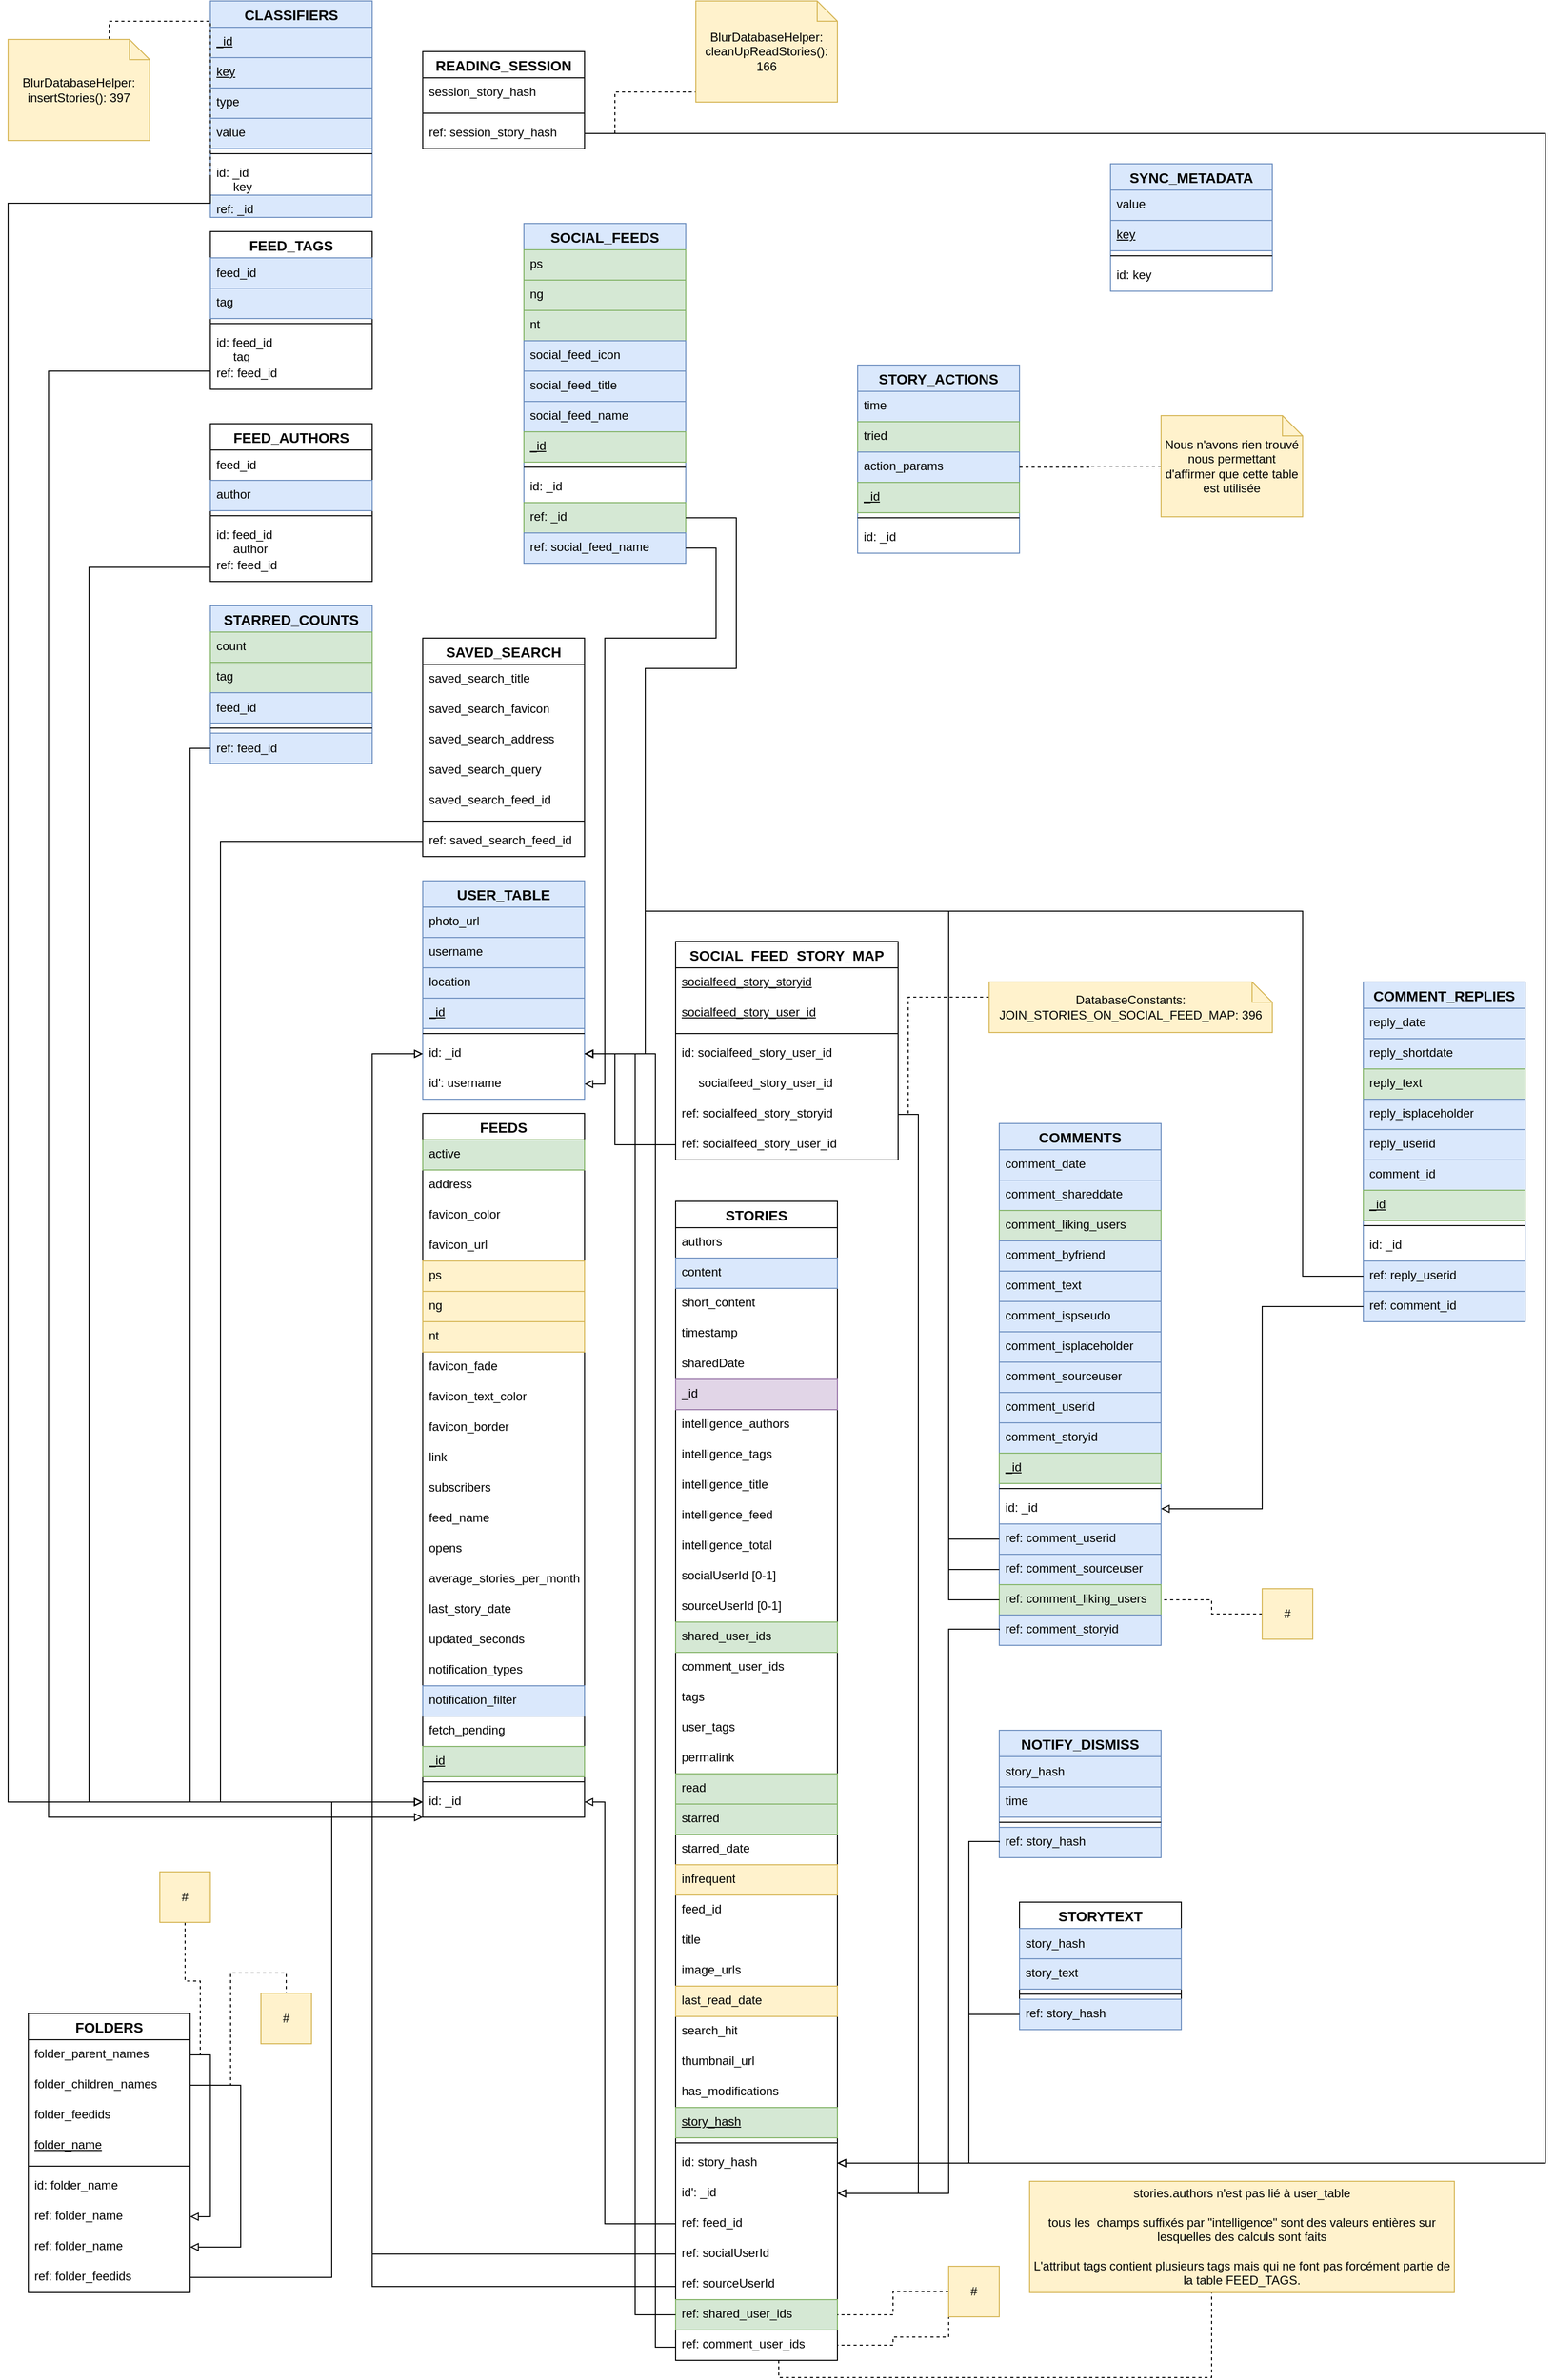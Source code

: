 <mxfile version="26.0.4">
  <diagram id="R2lEEEUBdFMjLlhIrx00" name="Page-1">
    <mxGraphModel dx="2924" dy="1134" grid="1" gridSize="10" guides="1" tooltips="1" connect="1" arrows="1" fold="1" page="1" pageScale="1" pageWidth="850" pageHeight="1100" math="0" shadow="0" extFonts="Permanent Marker^https://fonts.googleapis.com/css?family=Permanent+Marker">
      <root>
        <mxCell id="0" />
        <mxCell id="1" parent="0" />
        <mxCell id="Y_P9qy_u-RHw-RsP6F13-12" value="FEED_TAGS" style="swimlane;fontStyle=1;childLayout=stackLayout;horizontal=1;startSize=26;horizontalStack=0;resizeParent=1;resizeParentMax=0;resizeLast=0;collapsible=1;marginBottom=0;align=center;fontSize=14;" parent="1" vertex="1">
          <mxGeometry x="200" y="348" width="160" height="156" as="geometry" />
        </mxCell>
        <mxCell id="-KIsVjLV3laFzHHOaKZ--3" value="feed_id" style="text;strokeColor=#6c8ebf;fillColor=#dae8fc;align=left;verticalAlign=middle;spacingLeft=4;spacingRight=4;overflow=hidden;points=[[0,0.5],[1,0.5]];portConstraint=eastwest;rotatable=0;whiteSpace=wrap;html=1;" parent="Y_P9qy_u-RHw-RsP6F13-12" vertex="1">
          <mxGeometry y="26" width="160" height="30" as="geometry" />
        </mxCell>
        <mxCell id="Y_P9qy_u-RHw-RsP6F13-13" value="tag" style="text;strokeColor=#6c8ebf;fillColor=#dae8fc;spacingLeft=4;spacingRight=4;overflow=hidden;rotatable=0;points=[[0,0.5],[1,0.5]];portConstraint=eastwest;fontSize=12;whiteSpace=wrap;html=1;" parent="Y_P9qy_u-RHw-RsP6F13-12" vertex="1">
          <mxGeometry y="56" width="160" height="30" as="geometry" />
        </mxCell>
        <mxCell id="W9Oe17XGcpGC_-HubdTh-19" value="" style="line;strokeWidth=1;rotatable=0;dashed=0;labelPosition=right;align=left;verticalAlign=middle;spacingTop=0;spacingLeft=6;points=[];portConstraint=eastwest;" parent="Y_P9qy_u-RHw-RsP6F13-12" vertex="1">
          <mxGeometry y="86" width="160" height="10" as="geometry" />
        </mxCell>
        <mxCell id="W9Oe17XGcpGC_-HubdTh-20" value="id: feed_id&lt;br&gt;&amp;nbsp; &amp;nbsp; &amp;nbsp;tag" style="text;strokeColor=none;fillColor=none;spacingLeft=4;spacingRight=4;overflow=hidden;rotatable=0;points=[[0,0.5],[1,0.5]];portConstraint=eastwest;fontSize=12;whiteSpace=wrap;html=1;" parent="Y_P9qy_u-RHw-RsP6F13-12" vertex="1">
          <mxGeometry y="96" width="160" height="30" as="geometry" />
        </mxCell>
        <mxCell id="XDpEFvD2a4aiaBGBVFxu-23" value="ref: feed_id" style="text;strokeColor=none;fillColor=none;spacingLeft=4;spacingRight=4;overflow=hidden;rotatable=0;points=[[0,0.5],[1,0.5]];portConstraint=eastwest;fontSize=12;whiteSpace=wrap;html=1;" parent="Y_P9qy_u-RHw-RsP6F13-12" vertex="1">
          <mxGeometry y="126" width="160" height="30" as="geometry" />
        </mxCell>
        <mxCell id="Y_P9qy_u-RHw-RsP6F13-21" value="READING_SESSION" style="swimlane;fontStyle=1;childLayout=stackLayout;horizontal=1;startSize=26;horizontalStack=0;resizeParent=1;resizeParentMax=0;resizeLast=0;collapsible=1;marginBottom=0;align=center;fontSize=14;" parent="1" vertex="1">
          <mxGeometry x="410" y="170" width="160" height="96" as="geometry" />
        </mxCell>
        <mxCell id="Y_P9qy_u-RHw-RsP6F13-22" value="session_story_hash" style="text;strokeColor=none;fillColor=none;spacingLeft=4;spacingRight=4;overflow=hidden;rotatable=0;points=[[0,0.5],[1,0.5]];portConstraint=eastwest;fontSize=12;whiteSpace=wrap;html=1;" parent="Y_P9qy_u-RHw-RsP6F13-21" vertex="1">
          <mxGeometry y="26" width="160" height="30" as="geometry" />
        </mxCell>
        <mxCell id="W9Oe17XGcpGC_-HubdTh-37" value="" style="line;strokeWidth=1;rotatable=0;dashed=0;labelPosition=right;align=left;verticalAlign=middle;spacingTop=0;spacingLeft=6;points=[];portConstraint=eastwest;" parent="Y_P9qy_u-RHw-RsP6F13-21" vertex="1">
          <mxGeometry y="56" width="160" height="10" as="geometry" />
        </mxCell>
        <mxCell id="W9Oe17XGcpGC_-HubdTh-38" value="ref: session_story_hash" style="text;strokeColor=none;fillColor=none;spacingLeft=4;spacingRight=4;overflow=hidden;rotatable=0;points=[[0,0.5],[1,0.5]];portConstraint=eastwest;fontSize=12;whiteSpace=wrap;html=1;" parent="Y_P9qy_u-RHw-RsP6F13-21" vertex="1">
          <mxGeometry y="66" width="160" height="30" as="geometry" />
        </mxCell>
        <mxCell id="Y_P9qy_u-RHw-RsP6F13-23" value="STORYTEXT" style="swimlane;fontStyle=1;childLayout=stackLayout;horizontal=1;startSize=26;horizontalStack=0;resizeParent=1;resizeParentMax=0;resizeLast=0;collapsible=1;marginBottom=0;align=center;fontSize=14;" parent="1" vertex="1">
          <mxGeometry x="1000" y="2000" width="160" height="126" as="geometry" />
        </mxCell>
        <mxCell id="-KIsVjLV3laFzHHOaKZ--4" value="story_hash" style="text;strokeColor=#6c8ebf;fillColor=#dae8fc;align=left;verticalAlign=middle;spacingLeft=4;spacingRight=4;overflow=hidden;points=[[0,0.5],[1,0.5]];portConstraint=eastwest;rotatable=0;whiteSpace=wrap;html=1;" parent="Y_P9qy_u-RHw-RsP6F13-23" vertex="1">
          <mxGeometry y="26" width="160" height="30" as="geometry" />
        </mxCell>
        <mxCell id="Y_P9qy_u-RHw-RsP6F13-24" value="story_text" style="text;strokeColor=#6c8ebf;fillColor=#dae8fc;spacingLeft=4;spacingRight=4;overflow=hidden;rotatable=0;points=[[0,0.5],[1,0.5]];portConstraint=eastwest;fontSize=12;whiteSpace=wrap;html=1;" parent="Y_P9qy_u-RHw-RsP6F13-23" vertex="1">
          <mxGeometry y="56" width="160" height="30" as="geometry" />
        </mxCell>
        <mxCell id="W9Oe17XGcpGC_-HubdTh-16" value="" style="line;strokeWidth=1;rotatable=0;dashed=0;labelPosition=right;align=left;verticalAlign=middle;spacingTop=0;spacingLeft=6;points=[];portConstraint=eastwest;" parent="Y_P9qy_u-RHw-RsP6F13-23" vertex="1">
          <mxGeometry y="86" width="160" height="10" as="geometry" />
        </mxCell>
        <mxCell id="W9Oe17XGcpGC_-HubdTh-17" value="ref: story_hash" style="text;strokeColor=#6c8ebf;fillColor=#dae8fc;spacingLeft=4;spacingRight=4;overflow=hidden;rotatable=0;points=[[0,0.5],[1,0.5]];portConstraint=eastwest;fontSize=12;whiteSpace=wrap;html=1;" parent="Y_P9qy_u-RHw-RsP6F13-23" vertex="1">
          <mxGeometry y="96" width="160" height="30" as="geometry" />
        </mxCell>
        <mxCell id="Y_P9qy_u-RHw-RsP6F13-25" value="CLASSIFIERS" style="swimlane;fontStyle=1;childLayout=stackLayout;horizontal=1;startSize=26;horizontalStack=0;resizeParent=1;resizeParentMax=0;resizeLast=0;collapsible=1;marginBottom=0;align=center;fontSize=14;fillColor=#dae8fc;strokeColor=#6c8ebf;" parent="1" vertex="1">
          <mxGeometry x="200" y="120" width="160" height="214" as="geometry" />
        </mxCell>
        <mxCell id="Y_P9qy_u-RHw-RsP6F13-26" value="_id" style="text;strokeColor=#6c8ebf;fillColor=#dae8fc;spacingLeft=4;spacingRight=4;overflow=hidden;rotatable=0;points=[[0,0.5],[1,0.5]];portConstraint=eastwest;fontSize=12;whiteSpace=wrap;html=1;fontStyle=4" parent="Y_P9qy_u-RHw-RsP6F13-25" vertex="1">
          <mxGeometry y="26" width="160" height="30" as="geometry" />
        </mxCell>
        <mxCell id="Y_P9qy_u-RHw-RsP6F13-27" value="key" style="text;strokeColor=#6c8ebf;fillColor=#dae8fc;spacingLeft=4;spacingRight=4;overflow=hidden;rotatable=0;points=[[0,0.5],[1,0.5]];portConstraint=eastwest;fontSize=12;whiteSpace=wrap;html=1;fontStyle=4" parent="Y_P9qy_u-RHw-RsP6F13-25" vertex="1">
          <mxGeometry y="56" width="160" height="30" as="geometry" />
        </mxCell>
        <mxCell id="Y_P9qy_u-RHw-RsP6F13-28" value="type" style="text;strokeColor=#6c8ebf;fillColor=#dae8fc;spacingLeft=4;spacingRight=4;overflow=hidden;rotatable=0;points=[[0,0.5],[1,0.5]];portConstraint=eastwest;fontSize=12;whiteSpace=wrap;html=1;" parent="Y_P9qy_u-RHw-RsP6F13-25" vertex="1">
          <mxGeometry y="86" width="160" height="30" as="geometry" />
        </mxCell>
        <mxCell id="Y_P9qy_u-RHw-RsP6F13-29" value="value" style="text;strokeColor=#6c8ebf;fillColor=#dae8fc;spacingLeft=4;spacingRight=4;overflow=hidden;rotatable=0;points=[[0,0.5],[1,0.5]];portConstraint=eastwest;fontSize=12;whiteSpace=wrap;html=1;" parent="Y_P9qy_u-RHw-RsP6F13-25" vertex="1">
          <mxGeometry y="116" width="160" height="30" as="geometry" />
        </mxCell>
        <mxCell id="W9Oe17XGcpGC_-HubdTh-29" value="" style="line;strokeWidth=1;rotatable=0;dashed=0;labelPosition=right;align=left;verticalAlign=middle;spacingTop=0;spacingLeft=6;points=[];portConstraint=eastwest;" parent="Y_P9qy_u-RHw-RsP6F13-25" vertex="1">
          <mxGeometry y="146" width="160" height="10" as="geometry" />
        </mxCell>
        <mxCell id="W9Oe17XGcpGC_-HubdTh-22" value="id: _id&lt;br&gt;&amp;nbsp; &amp;nbsp; &amp;nbsp;key" style="text;strokeColor=none;fillColor=none;spacingLeft=4;spacingRight=4;overflow=hidden;rotatable=0;points=[[0,0.5],[1,0.5]];portConstraint=eastwest;fontSize=12;whiteSpace=wrap;html=1;" parent="Y_P9qy_u-RHw-RsP6F13-25" vertex="1">
          <mxGeometry y="156" width="160" height="36" as="geometry" />
        </mxCell>
        <mxCell id="9_pXjBHRWu_iYAUmr0Su-1" value="ref: _id" style="text;strokeColor=#6c8ebf;fillColor=#dae8fc;spacingLeft=4;spacingRight=4;overflow=hidden;rotatable=0;points=[[0,0.5],[1,0.5]];portConstraint=eastwest;fontSize=12;whiteSpace=wrap;html=1;" parent="Y_P9qy_u-RHw-RsP6F13-25" vertex="1">
          <mxGeometry y="192" width="160" height="22" as="geometry" />
        </mxCell>
        <mxCell id="Y_P9qy_u-RHw-RsP6F13-30" value="NOTIFY_DISMISS" style="swimlane;fontStyle=1;childLayout=stackLayout;horizontal=1;startSize=26;horizontalStack=0;resizeParent=1;resizeParentMax=0;resizeLast=0;collapsible=1;marginBottom=0;align=center;fontSize=14;fillColor=#dae8fc;strokeColor=#6c8ebf;" parent="1" vertex="1">
          <mxGeometry x="980" y="1830" width="160" height="126" as="geometry" />
        </mxCell>
        <mxCell id="-KIsVjLV3laFzHHOaKZ--2" value="story_hash" style="text;strokeColor=#6c8ebf;fillColor=#dae8fc;align=left;verticalAlign=middle;spacingLeft=4;spacingRight=4;overflow=hidden;points=[[0,0.5],[1,0.5]];portConstraint=eastwest;rotatable=0;whiteSpace=wrap;html=1;" parent="Y_P9qy_u-RHw-RsP6F13-30" vertex="1">
          <mxGeometry y="26" width="160" height="30" as="geometry" />
        </mxCell>
        <mxCell id="Y_P9qy_u-RHw-RsP6F13-31" value="time" style="text;strokeColor=#6c8ebf;fillColor=#dae8fc;spacingLeft=4;spacingRight=4;overflow=hidden;rotatable=0;points=[[0,0.5],[1,0.5]];portConstraint=eastwest;fontSize=12;whiteSpace=wrap;html=1;" parent="Y_P9qy_u-RHw-RsP6F13-30" vertex="1">
          <mxGeometry y="56" width="160" height="30" as="geometry" />
        </mxCell>
        <mxCell id="W9Oe17XGcpGC_-HubdTh-11" value="" style="line;strokeWidth=1;rotatable=0;dashed=0;labelPosition=right;align=left;verticalAlign=middle;spacingTop=0;spacingLeft=6;points=[];portConstraint=eastwest;" parent="Y_P9qy_u-RHw-RsP6F13-30" vertex="1">
          <mxGeometry y="86" width="160" height="10" as="geometry" />
        </mxCell>
        <mxCell id="W9Oe17XGcpGC_-HubdTh-12" value="ref: story_hash" style="text;strokeColor=#6c8ebf;fillColor=#dae8fc;spacingLeft=4;spacingRight=4;overflow=hidden;rotatable=0;points=[[0,0.5],[1,0.5]];portConstraint=eastwest;fontSize=12;whiteSpace=wrap;html=1;" parent="Y_P9qy_u-RHw-RsP6F13-30" vertex="1">
          <mxGeometry y="96" width="160" height="30" as="geometry" />
        </mxCell>
        <mxCell id="Y_P9qy_u-RHw-RsP6F13-32" value="STARRED_COUNTS" style="swimlane;fontStyle=1;childLayout=stackLayout;horizontal=1;startSize=26;horizontalStack=0;resizeParent=1;resizeParentMax=0;resizeLast=0;collapsible=1;marginBottom=0;align=center;fontSize=14;fillColor=#dae8fc;strokeColor=#6c8ebf;" parent="1" vertex="1">
          <mxGeometry x="200" y="718" width="160" height="156" as="geometry" />
        </mxCell>
        <mxCell id="Y_P9qy_u-RHw-RsP6F13-33" value="count" style="text;strokeColor=#82b366;fillColor=#d5e8d4;spacingLeft=4;spacingRight=4;overflow=hidden;rotatable=0;points=[[0,0.5],[1,0.5]];portConstraint=eastwest;fontSize=12;whiteSpace=wrap;html=1;" parent="Y_P9qy_u-RHw-RsP6F13-32" vertex="1">
          <mxGeometry y="26" width="160" height="30" as="geometry" />
        </mxCell>
        <mxCell id="Y_P9qy_u-RHw-RsP6F13-34" value="tag" style="text;strokeColor=#82b366;fillColor=#d5e8d4;spacingLeft=4;spacingRight=4;overflow=hidden;rotatable=0;points=[[0,0.5],[1,0.5]];portConstraint=eastwest;fontSize=12;whiteSpace=wrap;html=1;" parent="Y_P9qy_u-RHw-RsP6F13-32" vertex="1">
          <mxGeometry y="56" width="160" height="30" as="geometry" />
        </mxCell>
        <mxCell id="-KIsVjLV3laFzHHOaKZ--5" value="feed_id" style="text;strokeColor=#6c8ebf;fillColor=#dae8fc;align=left;verticalAlign=middle;spacingLeft=4;spacingRight=4;overflow=hidden;points=[[0,0.5],[1,0.5]];portConstraint=eastwest;rotatable=0;whiteSpace=wrap;html=1;" parent="Y_P9qy_u-RHw-RsP6F13-32" vertex="1">
          <mxGeometry y="86" width="160" height="30" as="geometry" />
        </mxCell>
        <mxCell id="W9Oe17XGcpGC_-HubdTh-7" value="" style="line;strokeWidth=1;rotatable=0;dashed=0;labelPosition=right;align=left;verticalAlign=middle;spacingTop=0;spacingLeft=6;points=[];portConstraint=eastwest;" parent="Y_P9qy_u-RHw-RsP6F13-32" vertex="1">
          <mxGeometry y="116" width="160" height="10" as="geometry" />
        </mxCell>
        <mxCell id="W9Oe17XGcpGC_-HubdTh-8" value="ref: feed_id" style="text;strokeColor=#6c8ebf;fillColor=#dae8fc;align=left;verticalAlign=middle;spacingLeft=4;spacingRight=4;overflow=hidden;points=[[0,0.5],[1,0.5]];portConstraint=eastwest;rotatable=0;whiteSpace=wrap;html=1;" parent="Y_P9qy_u-RHw-RsP6F13-32" vertex="1">
          <mxGeometry y="126" width="160" height="30" as="geometry" />
        </mxCell>
        <mxCell id="Y_P9qy_u-RHw-RsP6F13-35" value="FEED_AUTHORS" style="swimlane;fontStyle=1;childLayout=stackLayout;horizontal=1;startSize=26;horizontalStack=0;resizeParent=1;resizeParentMax=0;resizeLast=0;collapsible=1;marginBottom=0;align=center;fontSize=14;" parent="1" vertex="1">
          <mxGeometry x="200" y="538" width="160" height="156" as="geometry" />
        </mxCell>
        <mxCell id="-KIsVjLV3laFzHHOaKZ--6" value="&lt;div&gt;feed_id&lt;/div&gt;" style="text;strokeColor=none;fillColor=none;align=left;verticalAlign=middle;spacingLeft=4;spacingRight=4;overflow=hidden;points=[[0,0.5],[1,0.5]];portConstraint=eastwest;rotatable=0;whiteSpace=wrap;html=1;" parent="Y_P9qy_u-RHw-RsP6F13-35" vertex="1">
          <mxGeometry y="26" width="160" height="30" as="geometry" />
        </mxCell>
        <mxCell id="Y_P9qy_u-RHw-RsP6F13-36" value="author" style="text;strokeColor=#6c8ebf;fillColor=#dae8fc;spacingLeft=4;spacingRight=4;overflow=hidden;rotatable=0;points=[[0,0.5],[1,0.5]];portConstraint=eastwest;fontSize=12;whiteSpace=wrap;html=1;" parent="Y_P9qy_u-RHw-RsP6F13-35" vertex="1">
          <mxGeometry y="56" width="160" height="30" as="geometry" />
        </mxCell>
        <mxCell id="W9Oe17XGcpGC_-HubdTh-1" value="" style="line;strokeWidth=1;rotatable=0;dashed=0;labelPosition=right;align=left;verticalAlign=middle;spacingTop=0;spacingLeft=6;points=[];portConstraint=eastwest;" parent="Y_P9qy_u-RHw-RsP6F13-35" vertex="1">
          <mxGeometry y="86" width="160" height="10" as="geometry" />
        </mxCell>
        <mxCell id="W9Oe17XGcpGC_-HubdTh-3" value="id: feed_id&lt;br&gt;&amp;nbsp; &amp;nbsp; &amp;nbsp;author" style="text;strokeColor=none;fillColor=none;spacingLeft=4;spacingRight=4;overflow=hidden;rotatable=0;points=[[0,0.5],[1,0.5]];portConstraint=eastwest;fontSize=12;whiteSpace=wrap;html=1;" parent="Y_P9qy_u-RHw-RsP6F13-35" vertex="1">
          <mxGeometry y="96" width="160" height="30" as="geometry" />
        </mxCell>
        <mxCell id="EtPnRKA9ovGZNJSp6HR6-1" value="ref: feed_id" style="text;strokeColor=none;fillColor=none;spacingLeft=4;spacingRight=4;overflow=hidden;rotatable=0;points=[[0,0.5],[1,0.5]];portConstraint=eastwest;fontSize=12;whiteSpace=wrap;html=1;" parent="Y_P9qy_u-RHw-RsP6F13-35" vertex="1">
          <mxGeometry y="126" width="160" height="30" as="geometry" />
        </mxCell>
        <mxCell id="Y_P9qy_u-RHw-RsP6F13-38" value="SYNC_METADATA" style="swimlane;fontStyle=1;childLayout=stackLayout;horizontal=1;startSize=26;horizontalStack=0;resizeParent=1;resizeParentMax=0;resizeLast=0;collapsible=1;marginBottom=0;align=center;fontSize=14;fillColor=#dae8fc;strokeColor=#6c8ebf;" parent="1" vertex="1">
          <mxGeometry x="1090" y="281" width="160" height="126" as="geometry" />
        </mxCell>
        <mxCell id="Y_P9qy_u-RHw-RsP6F13-39" value="value" style="text;strokeColor=#6c8ebf;fillColor=#dae8fc;spacingLeft=4;spacingRight=4;overflow=hidden;rotatable=0;points=[[0,0.5],[1,0.5]];portConstraint=eastwest;fontSize=12;whiteSpace=wrap;html=1;" parent="Y_P9qy_u-RHw-RsP6F13-38" vertex="1">
          <mxGeometry y="26" width="160" height="30" as="geometry" />
        </mxCell>
        <mxCell id="Y_P9qy_u-RHw-RsP6F13-40" value="&lt;u&gt;key&lt;/u&gt;" style="text;strokeColor=#6c8ebf;fillColor=#dae8fc;spacingLeft=4;spacingRight=4;overflow=hidden;rotatable=0;points=[[0,0.5],[1,0.5]];portConstraint=eastwest;fontSize=12;whiteSpace=wrap;html=1;" parent="Y_P9qy_u-RHw-RsP6F13-38" vertex="1">
          <mxGeometry y="56" width="160" height="30" as="geometry" />
        </mxCell>
        <mxCell id="Y_P9qy_u-RHw-RsP6F13-185" value="" style="line;strokeWidth=1;rotatable=0;dashed=0;labelPosition=right;align=left;verticalAlign=middle;spacingTop=0;spacingLeft=6;points=[];portConstraint=eastwest;" parent="Y_P9qy_u-RHw-RsP6F13-38" vertex="1">
          <mxGeometry y="86" width="160" height="10" as="geometry" />
        </mxCell>
        <mxCell id="Y_P9qy_u-RHw-RsP6F13-66" value="id: key" style="text;strokeColor=none;fillColor=none;spacingLeft=4;spacingRight=4;overflow=hidden;rotatable=0;points=[[0,0.5],[1,0.5]];portConstraint=eastwest;fontSize=12;whiteSpace=wrap;html=1;" parent="Y_P9qy_u-RHw-RsP6F13-38" vertex="1">
          <mxGeometry y="96" width="160" height="30" as="geometry" />
        </mxCell>
        <mxCell id="Y_P9qy_u-RHw-RsP6F13-41" value="SOCIAL_FEEDS" style="swimlane;fontStyle=1;childLayout=stackLayout;horizontal=1;startSize=26;horizontalStack=0;resizeParent=1;resizeParentMax=0;resizeLast=0;collapsible=1;marginBottom=0;align=center;fontSize=14;fillColor=#dae8fc;strokeColor=#6c8ebf;" parent="1" vertex="1">
          <mxGeometry x="510" y="340" width="160" height="336" as="geometry" />
        </mxCell>
        <mxCell id="Y_P9qy_u-RHw-RsP6F13-42" value="ps" style="text;strokeColor=#82b366;fillColor=#d5e8d4;spacingLeft=4;spacingRight=4;overflow=hidden;rotatable=0;points=[[0,0.5],[1,0.5]];portConstraint=eastwest;fontSize=12;whiteSpace=wrap;html=1;" parent="Y_P9qy_u-RHw-RsP6F13-41" vertex="1">
          <mxGeometry y="26" width="160" height="30" as="geometry" />
        </mxCell>
        <mxCell id="Y_P9qy_u-RHw-RsP6F13-43" value="ng" style="text;strokeColor=#82b366;fillColor=#d5e8d4;spacingLeft=4;spacingRight=4;overflow=hidden;rotatable=0;points=[[0,0.5],[1,0.5]];portConstraint=eastwest;fontSize=12;whiteSpace=wrap;html=1;" parent="Y_P9qy_u-RHw-RsP6F13-41" vertex="1">
          <mxGeometry y="56" width="160" height="30" as="geometry" />
        </mxCell>
        <mxCell id="Y_P9qy_u-RHw-RsP6F13-44" value="nt" style="text;strokeColor=#82b366;fillColor=#d5e8d4;spacingLeft=4;spacingRight=4;overflow=hidden;rotatable=0;points=[[0,0.5],[1,0.5]];portConstraint=eastwest;fontSize=12;whiteSpace=wrap;html=1;" parent="Y_P9qy_u-RHw-RsP6F13-41" vertex="1">
          <mxGeometry y="86" width="160" height="30" as="geometry" />
        </mxCell>
        <mxCell id="Y_P9qy_u-RHw-RsP6F13-45" value="social_feed_icon" style="text;strokeColor=#6c8ebf;fillColor=#dae8fc;spacingLeft=4;spacingRight=4;overflow=hidden;rotatable=0;points=[[0,0.5],[1,0.5]];portConstraint=eastwest;fontSize=12;whiteSpace=wrap;html=1;" parent="Y_P9qy_u-RHw-RsP6F13-41" vertex="1">
          <mxGeometry y="116" width="160" height="30" as="geometry" />
        </mxCell>
        <mxCell id="Y_P9qy_u-RHw-RsP6F13-46" value="social_feed_title" style="text;strokeColor=#6c8ebf;fillColor=#dae8fc;spacingLeft=4;spacingRight=4;overflow=hidden;rotatable=0;points=[[0,0.5],[1,0.5]];portConstraint=eastwest;fontSize=12;whiteSpace=wrap;html=1;" parent="Y_P9qy_u-RHw-RsP6F13-41" vertex="1">
          <mxGeometry y="146" width="160" height="30" as="geometry" />
        </mxCell>
        <mxCell id="Y_P9qy_u-RHw-RsP6F13-47" value="social_feed_name" style="text;strokeColor=#6c8ebf;fillColor=#dae8fc;spacingLeft=4;spacingRight=4;overflow=hidden;rotatable=0;points=[[0,0.5],[1,0.5]];portConstraint=eastwest;fontSize=12;whiteSpace=wrap;html=1;" parent="Y_P9qy_u-RHw-RsP6F13-41" vertex="1">
          <mxGeometry y="176" width="160" height="30" as="geometry" />
        </mxCell>
        <mxCell id="Y_P9qy_u-RHw-RsP6F13-48" value="_id" style="text;strokeColor=#82b366;fillColor=#d5e8d4;spacingLeft=4;spacingRight=4;overflow=hidden;rotatable=0;points=[[0,0.5],[1,0.5]];portConstraint=eastwest;fontSize=12;whiteSpace=wrap;html=1;fontStyle=4" parent="Y_P9qy_u-RHw-RsP6F13-41" vertex="1">
          <mxGeometry y="206" width="160" height="30" as="geometry" />
        </mxCell>
        <mxCell id="Y_P9qy_u-RHw-RsP6F13-183" value="" style="line;strokeWidth=1;rotatable=0;dashed=0;labelPosition=right;align=left;verticalAlign=middle;spacingTop=0;spacingLeft=6;points=[];portConstraint=eastwest;" parent="Y_P9qy_u-RHw-RsP6F13-41" vertex="1">
          <mxGeometry y="236" width="160" height="10" as="geometry" />
        </mxCell>
        <mxCell id="Y_P9qy_u-RHw-RsP6F13-50" value="id: _id" style="text;strokeColor=none;fillColor=none;spacingLeft=4;spacingRight=4;overflow=hidden;rotatable=0;points=[[0,0.5],[1,0.5]];portConstraint=eastwest;fontSize=12;whiteSpace=wrap;html=1;" parent="Y_P9qy_u-RHw-RsP6F13-41" vertex="1">
          <mxGeometry y="246" width="160" height="30" as="geometry" />
        </mxCell>
        <mxCell id="W9Oe17XGcpGC_-HubdTh-28" value="ref: _id" style="text;strokeColor=#82b366;fillColor=#d5e8d4;spacingLeft=4;spacingRight=4;overflow=hidden;rotatable=0;points=[[0,0.5],[1,0.5]];portConstraint=eastwest;fontSize=12;whiteSpace=wrap;html=1;" parent="Y_P9qy_u-RHw-RsP6F13-41" vertex="1">
          <mxGeometry y="276" width="160" height="30" as="geometry" />
        </mxCell>
        <mxCell id="EtPnRKA9ovGZNJSp6HR6-2" value="ref: social_feed_name" style="text;strokeColor=#6c8ebf;fillColor=#dae8fc;spacingLeft=4;spacingRight=4;overflow=hidden;rotatable=0;points=[[0,0.5],[1,0.5]];portConstraint=eastwest;fontSize=12;whiteSpace=wrap;html=1;" parent="Y_P9qy_u-RHw-RsP6F13-41" vertex="1">
          <mxGeometry y="306" width="160" height="30" as="geometry" />
        </mxCell>
        <mxCell id="Y_P9qy_u-RHw-RsP6F13-51" value="STORY_ACTIONS" style="swimlane;fontStyle=1;childLayout=stackLayout;horizontal=1;startSize=26;horizontalStack=0;resizeParent=1;resizeParentMax=0;resizeLast=0;collapsible=1;marginBottom=0;align=center;fontSize=14;fillColor=#dae8fc;strokeColor=#6c8ebf;" parent="1" vertex="1">
          <mxGeometry x="840" y="480" width="160" height="186" as="geometry" />
        </mxCell>
        <mxCell id="Y_P9qy_u-RHw-RsP6F13-52" value="time" style="text;strokeColor=#6c8ebf;fillColor=#dae8fc;spacingLeft=4;spacingRight=4;overflow=hidden;rotatable=0;points=[[0,0.5],[1,0.5]];portConstraint=eastwest;fontSize=12;whiteSpace=wrap;html=1;" parent="Y_P9qy_u-RHw-RsP6F13-51" vertex="1">
          <mxGeometry y="26" width="160" height="30" as="geometry" />
        </mxCell>
        <mxCell id="Y_P9qy_u-RHw-RsP6F13-53" value="tried" style="text;strokeColor=#82b366;fillColor=#d5e8d4;spacingLeft=4;spacingRight=4;overflow=hidden;rotatable=0;points=[[0,0.5],[1,0.5]];portConstraint=eastwest;fontSize=12;whiteSpace=wrap;html=1;" parent="Y_P9qy_u-RHw-RsP6F13-51" vertex="1">
          <mxGeometry y="56" width="160" height="30" as="geometry" />
        </mxCell>
        <mxCell id="Y_P9qy_u-RHw-RsP6F13-54" value="action_params" style="text;strokeColor=#6c8ebf;fillColor=#dae8fc;spacingLeft=4;spacingRight=4;overflow=hidden;rotatable=0;points=[[0,0.5],[1,0.5]];portConstraint=eastwest;fontSize=12;whiteSpace=wrap;html=1;" parent="Y_P9qy_u-RHw-RsP6F13-51" vertex="1">
          <mxGeometry y="86" width="160" height="30" as="geometry" />
        </mxCell>
        <mxCell id="Y_P9qy_u-RHw-RsP6F13-55" value="_id" style="text;strokeColor=#82b366;fillColor=#d5e8d4;spacingLeft=4;spacingRight=4;overflow=hidden;rotatable=0;points=[[0,0.5],[1,0.5]];portConstraint=eastwest;fontSize=12;whiteSpace=wrap;html=1;fontStyle=4" parent="Y_P9qy_u-RHw-RsP6F13-51" vertex="1">
          <mxGeometry y="116" width="160" height="30" as="geometry" />
        </mxCell>
        <mxCell id="Y_P9qy_u-RHw-RsP6F13-184" value="" style="line;strokeWidth=1;rotatable=0;dashed=0;labelPosition=right;align=left;verticalAlign=middle;spacingTop=0;spacingLeft=6;points=[];portConstraint=eastwest;" parent="Y_P9qy_u-RHw-RsP6F13-51" vertex="1">
          <mxGeometry y="146" width="160" height="10" as="geometry" />
        </mxCell>
        <mxCell id="Y_P9qy_u-RHw-RsP6F13-59" value="id: _id" style="text;strokeColor=none;fillColor=none;spacingLeft=4;spacingRight=4;overflow=hidden;rotatable=0;points=[[0,0.5],[1,0.5]];portConstraint=eastwest;fontSize=12;whiteSpace=wrap;html=1;" parent="Y_P9qy_u-RHw-RsP6F13-51" vertex="1">
          <mxGeometry y="156" width="160" height="30" as="geometry" />
        </mxCell>
        <mxCell id="Y_P9qy_u-RHw-RsP6F13-60" value="FOLDERS" style="swimlane;fontStyle=1;childLayout=stackLayout;horizontal=1;startSize=26;horizontalStack=0;resizeParent=1;resizeParentMax=0;resizeLast=0;collapsible=1;marginBottom=0;align=center;fontSize=14;" parent="1" vertex="1">
          <mxGeometry x="20" y="2110" width="160" height="276" as="geometry" />
        </mxCell>
        <mxCell id="LrAwa1OljZkx9oKKeKLS-4" style="edgeStyle=orthogonalEdgeStyle;rounded=0;orthogonalLoop=1;jettySize=auto;html=1;exitX=1;exitY=0.5;exitDx=0;exitDy=0;entryX=1;entryY=0.5;entryDx=0;entryDy=0;endArrow=block;endFill=0;" parent="Y_P9qy_u-RHw-RsP6F13-60" source="Y_P9qy_u-RHw-RsP6F13-61" target="LrAwa1OljZkx9oKKeKLS-2" edge="1">
          <mxGeometry relative="1" as="geometry" />
        </mxCell>
        <mxCell id="Y_P9qy_u-RHw-RsP6F13-61" value="folder_parent_names" style="text;strokeColor=none;fillColor=none;spacingLeft=4;spacingRight=4;overflow=hidden;rotatable=0;points=[[0,0.5],[1,0.5]];portConstraint=eastwest;fontSize=12;whiteSpace=wrap;html=1;" parent="Y_P9qy_u-RHw-RsP6F13-60" vertex="1">
          <mxGeometry y="26" width="160" height="30" as="geometry" />
        </mxCell>
        <mxCell id="LrAwa1OljZkx9oKKeKLS-5" style="edgeStyle=orthogonalEdgeStyle;rounded=0;orthogonalLoop=1;jettySize=auto;html=1;exitX=1;exitY=0.5;exitDx=0;exitDy=0;endArrow=block;endFill=0;" parent="Y_P9qy_u-RHw-RsP6F13-60" source="Y_P9qy_u-RHw-RsP6F13-62" target="LrAwa1OljZkx9oKKeKLS-3" edge="1">
          <mxGeometry relative="1" as="geometry">
            <Array as="points">
              <mxPoint x="210" y="71" />
              <mxPoint x="210" y="231" />
            </Array>
          </mxGeometry>
        </mxCell>
        <mxCell id="Y_P9qy_u-RHw-RsP6F13-62" value="folder_children_names" style="text;strokeColor=none;fillColor=none;spacingLeft=4;spacingRight=4;overflow=hidden;rotatable=0;points=[[0,0.5],[1,0.5]];portConstraint=eastwest;fontSize=12;whiteSpace=wrap;html=1;" parent="Y_P9qy_u-RHw-RsP6F13-60" vertex="1">
          <mxGeometry y="56" width="160" height="30" as="geometry" />
        </mxCell>
        <mxCell id="Y_P9qy_u-RHw-RsP6F13-63" value="folder_feedids" style="text;strokeColor=none;fillColor=none;spacingLeft=4;spacingRight=4;overflow=hidden;rotatable=0;points=[[0,0.5],[1,0.5]];portConstraint=eastwest;fontSize=12;whiteSpace=wrap;html=1;" parent="Y_P9qy_u-RHw-RsP6F13-60" vertex="1">
          <mxGeometry y="86" width="160" height="30" as="geometry" />
        </mxCell>
        <mxCell id="Y_P9qy_u-RHw-RsP6F13-64" value="folder_name" style="text;strokeColor=none;fillColor=none;spacingLeft=4;spacingRight=4;overflow=hidden;rotatable=0;points=[[0,0.5],[1,0.5]];portConstraint=eastwest;fontSize=12;whiteSpace=wrap;html=1;fontStyle=4" parent="Y_P9qy_u-RHw-RsP6F13-60" vertex="1">
          <mxGeometry y="116" width="160" height="30" as="geometry" />
        </mxCell>
        <mxCell id="Y_P9qy_u-RHw-RsP6F13-182" value="" style="line;strokeWidth=1;rotatable=0;dashed=0;labelPosition=right;align=left;verticalAlign=middle;spacingTop=0;spacingLeft=6;points=[];portConstraint=eastwest;" parent="Y_P9qy_u-RHw-RsP6F13-60" vertex="1">
          <mxGeometry y="146" width="160" height="10" as="geometry" />
        </mxCell>
        <mxCell id="Y_P9qy_u-RHw-RsP6F13-65" value="id: folder_name" style="text;strokeColor=none;fillColor=none;spacingLeft=4;spacingRight=4;overflow=hidden;rotatable=0;points=[[0,0.5],[1,0.5]];portConstraint=eastwest;fontSize=12;whiteSpace=wrap;html=1;" parent="Y_P9qy_u-RHw-RsP6F13-60" vertex="1">
          <mxGeometry y="156" width="160" height="30" as="geometry" />
        </mxCell>
        <mxCell id="LrAwa1OljZkx9oKKeKLS-2" value="ref: folder_name" style="text;strokeColor=none;fillColor=none;spacingLeft=4;spacingRight=4;overflow=hidden;rotatable=0;points=[[0,0.5],[1,0.5]];portConstraint=eastwest;fontSize=12;whiteSpace=wrap;html=1;" parent="Y_P9qy_u-RHw-RsP6F13-60" vertex="1">
          <mxGeometry y="186" width="160" height="30" as="geometry" />
        </mxCell>
        <mxCell id="LrAwa1OljZkx9oKKeKLS-3" value="ref: folder_name" style="text;strokeColor=none;fillColor=none;spacingLeft=4;spacingRight=4;overflow=hidden;rotatable=0;points=[[0,0.5],[1,0.5]];portConstraint=eastwest;fontSize=12;whiteSpace=wrap;html=1;" parent="Y_P9qy_u-RHw-RsP6F13-60" vertex="1">
          <mxGeometry y="216" width="160" height="30" as="geometry" />
        </mxCell>
        <mxCell id="LrAwa1OljZkx9oKKeKLS-10" value="ref: folder_feedids" style="text;strokeColor=none;fillColor=none;spacingLeft=4;spacingRight=4;overflow=hidden;rotatable=0;points=[[0,0.5],[1,0.5]];portConstraint=eastwest;fontSize=12;whiteSpace=wrap;html=1;" parent="Y_P9qy_u-RHw-RsP6F13-60" vertex="1">
          <mxGeometry y="246" width="160" height="30" as="geometry" />
        </mxCell>
        <mxCell id="Y_P9qy_u-RHw-RsP6F13-67" value="SAVED_SEARCH" style="swimlane;fontStyle=1;childLayout=stackLayout;horizontal=1;startSize=26;horizontalStack=0;resizeParent=1;resizeParentMax=0;resizeLast=0;collapsible=1;marginBottom=0;align=center;fontSize=14;" parent="1" vertex="1">
          <mxGeometry x="410" y="750" width="160" height="216" as="geometry" />
        </mxCell>
        <mxCell id="Y_P9qy_u-RHw-RsP6F13-68" value="saved_search_title" style="text;strokeColor=none;fillColor=none;spacingLeft=4;spacingRight=4;overflow=hidden;rotatable=0;points=[[0,0.5],[1,0.5]];portConstraint=eastwest;fontSize=12;whiteSpace=wrap;html=1;" parent="Y_P9qy_u-RHw-RsP6F13-67" vertex="1">
          <mxGeometry y="26" width="160" height="30" as="geometry" />
        </mxCell>
        <mxCell id="Y_P9qy_u-RHw-RsP6F13-69" value="saved_search_favicon" style="text;strokeColor=none;fillColor=none;spacingLeft=4;spacingRight=4;overflow=hidden;rotatable=0;points=[[0,0.5],[1,0.5]];portConstraint=eastwest;fontSize=12;whiteSpace=wrap;html=1;" parent="Y_P9qy_u-RHw-RsP6F13-67" vertex="1">
          <mxGeometry y="56" width="160" height="30" as="geometry" />
        </mxCell>
        <mxCell id="Y_P9qy_u-RHw-RsP6F13-70" value="saved_search_address" style="text;strokeColor=none;fillColor=none;spacingLeft=4;spacingRight=4;overflow=hidden;rotatable=0;points=[[0,0.5],[1,0.5]];portConstraint=eastwest;fontSize=12;whiteSpace=wrap;html=1;" parent="Y_P9qy_u-RHw-RsP6F13-67" vertex="1">
          <mxGeometry y="86" width="160" height="30" as="geometry" />
        </mxCell>
        <mxCell id="Y_P9qy_u-RHw-RsP6F13-216" value="saved_search_query" style="text;strokeColor=none;fillColor=none;spacingLeft=4;spacingRight=4;overflow=hidden;rotatable=0;points=[[0,0.5],[1,0.5]];portConstraint=eastwest;fontSize=12;whiteSpace=wrap;html=1;fontStyle=0" parent="Y_P9qy_u-RHw-RsP6F13-67" vertex="1">
          <mxGeometry y="116" width="160" height="30" as="geometry" />
        </mxCell>
        <mxCell id="Y_P9qy_u-RHw-RsP6F13-71" value="saved_search_feed_id" style="text;strokeColor=none;fillColor=none;spacingLeft=4;spacingRight=4;overflow=hidden;rotatable=0;points=[[0,0.5],[1,0.5]];portConstraint=eastwest;fontSize=12;whiteSpace=wrap;html=1;fontStyle=0" parent="Y_P9qy_u-RHw-RsP6F13-67" vertex="1">
          <mxGeometry y="146" width="160" height="30" as="geometry" />
        </mxCell>
        <mxCell id="Y_P9qy_u-RHw-RsP6F13-215" value="" style="line;strokeWidth=1;rotatable=0;dashed=0;labelPosition=right;align=left;verticalAlign=middle;spacingTop=0;spacingLeft=6;points=[];portConstraint=eastwest;" parent="Y_P9qy_u-RHw-RsP6F13-67" vertex="1">
          <mxGeometry y="176" width="160" height="10" as="geometry" />
        </mxCell>
        <mxCell id="Y_P9qy_u-RHw-RsP6F13-217" value="ref: saved_search_feed_id" style="text;strokeColor=none;fillColor=none;spacingLeft=4;spacingRight=4;overflow=hidden;rotatable=0;points=[[0,0.5],[1,0.5]];portConstraint=eastwest;fontSize=12;whiteSpace=wrap;html=1;fontStyle=0" parent="Y_P9qy_u-RHw-RsP6F13-67" vertex="1">
          <mxGeometry y="186" width="160" height="30" as="geometry" />
        </mxCell>
        <mxCell id="Y_P9qy_u-RHw-RsP6F13-73" value="USER_TABLE" style="swimlane;fontStyle=1;childLayout=stackLayout;horizontal=1;startSize=26;horizontalStack=0;resizeParent=1;resizeParentMax=0;resizeLast=0;collapsible=1;marginBottom=0;align=center;fontSize=14;fillColor=#dae8fc;strokeColor=#6c8ebf;" parent="1" vertex="1">
          <mxGeometry x="410" y="990" width="160" height="216" as="geometry" />
        </mxCell>
        <mxCell id="Y_P9qy_u-RHw-RsP6F13-74" value="photo_url" style="text;strokeColor=#6c8ebf;fillColor=#dae8fc;spacingLeft=4;spacingRight=4;overflow=hidden;rotatable=0;points=[[0,0.5],[1,0.5]];portConstraint=eastwest;fontSize=12;whiteSpace=wrap;html=1;" parent="Y_P9qy_u-RHw-RsP6F13-73" vertex="1">
          <mxGeometry y="26" width="160" height="30" as="geometry" />
        </mxCell>
        <mxCell id="Y_P9qy_u-RHw-RsP6F13-75" value="username" style="text;strokeColor=#6c8ebf;fillColor=#dae8fc;spacingLeft=4;spacingRight=4;overflow=hidden;rotatable=0;points=[[0,0.5],[1,0.5]];portConstraint=eastwest;fontSize=12;whiteSpace=wrap;html=1;" parent="Y_P9qy_u-RHw-RsP6F13-73" vertex="1">
          <mxGeometry y="56" width="160" height="30" as="geometry" />
        </mxCell>
        <mxCell id="Y_P9qy_u-RHw-RsP6F13-76" value="location" style="text;strokeColor=#6c8ebf;fillColor=#dae8fc;spacingLeft=4;spacingRight=4;overflow=hidden;rotatable=0;points=[[0,0.5],[1,0.5]];portConstraint=eastwest;fontSize=12;whiteSpace=wrap;html=1;" parent="Y_P9qy_u-RHw-RsP6F13-73" vertex="1">
          <mxGeometry y="86" width="160" height="30" as="geometry" />
        </mxCell>
        <mxCell id="Y_P9qy_u-RHw-RsP6F13-77" value="&lt;u&gt;_id&lt;/u&gt;" style="text;strokeColor=#6c8ebf;fillColor=#dae8fc;spacingLeft=4;spacingRight=4;overflow=hidden;rotatable=0;points=[[0,0.5],[1,0.5]];portConstraint=eastwest;fontSize=12;whiteSpace=wrap;html=1;fontStyle=0" parent="Y_P9qy_u-RHw-RsP6F13-73" vertex="1">
          <mxGeometry y="116" width="160" height="30" as="geometry" />
        </mxCell>
        <mxCell id="Y_P9qy_u-RHw-RsP6F13-181" value="" style="line;strokeWidth=1;rotatable=0;dashed=0;labelPosition=right;align=left;verticalAlign=middle;spacingTop=0;spacingLeft=6;points=[];portConstraint=eastwest;" parent="Y_P9qy_u-RHw-RsP6F13-73" vertex="1">
          <mxGeometry y="146" width="160" height="10" as="geometry" />
        </mxCell>
        <mxCell id="Y_P9qy_u-RHw-RsP6F13-78" value="&lt;span&gt;id: _id&lt;/span&gt;" style="text;strokeColor=none;fillColor=none;spacingLeft=4;spacingRight=4;overflow=hidden;rotatable=0;points=[[0,0.5],[1,0.5]];portConstraint=eastwest;fontSize=12;whiteSpace=wrap;html=1;fontStyle=0" parent="Y_P9qy_u-RHw-RsP6F13-73" vertex="1">
          <mxGeometry y="156" width="160" height="30" as="geometry" />
        </mxCell>
        <mxCell id="EtPnRKA9ovGZNJSp6HR6-3" value="&lt;span&gt;id&#39;: username&lt;/span&gt;" style="text;strokeColor=none;fillColor=none;spacingLeft=4;spacingRight=4;overflow=hidden;rotatable=0;points=[[0,0.5],[1,0.5]];portConstraint=eastwest;fontSize=12;whiteSpace=wrap;html=1;fontStyle=0" parent="Y_P9qy_u-RHw-RsP6F13-73" vertex="1">
          <mxGeometry y="186" width="160" height="30" as="geometry" />
        </mxCell>
        <mxCell id="Y_P9qy_u-RHw-RsP6F13-79" value="FEEDS" style="swimlane;fontStyle=1;childLayout=stackLayout;horizontal=1;startSize=26;horizontalStack=0;resizeParent=1;resizeParentMax=0;resizeLast=0;collapsible=1;marginBottom=0;align=center;fontSize=14;" parent="1" vertex="1">
          <mxGeometry x="410" y="1220" width="160" height="696" as="geometry" />
        </mxCell>
        <mxCell id="Y_P9qy_u-RHw-RsP6F13-80" value="active" style="text;strokeColor=#82b366;fillColor=#d5e8d4;spacingLeft=4;spacingRight=4;overflow=hidden;rotatable=0;points=[[0,0.5],[1,0.5]];portConstraint=eastwest;fontSize=12;whiteSpace=wrap;html=1;" parent="Y_P9qy_u-RHw-RsP6F13-79" vertex="1">
          <mxGeometry y="26" width="160" height="30" as="geometry" />
        </mxCell>
        <mxCell id="Y_P9qy_u-RHw-RsP6F13-81" value="address" style="text;strokeColor=none;fillColor=none;spacingLeft=4;spacingRight=4;overflow=hidden;rotatable=0;points=[[0,0.5],[1,0.5]];portConstraint=eastwest;fontSize=12;whiteSpace=wrap;html=1;" parent="Y_P9qy_u-RHw-RsP6F13-79" vertex="1">
          <mxGeometry y="56" width="160" height="30" as="geometry" />
        </mxCell>
        <mxCell id="Y_P9qy_u-RHw-RsP6F13-82" value="favicon_color" style="text;strokeColor=none;fillColor=none;spacingLeft=4;spacingRight=4;overflow=hidden;rotatable=0;points=[[0,0.5],[1,0.5]];portConstraint=eastwest;fontSize=12;whiteSpace=wrap;html=1;" parent="Y_P9qy_u-RHw-RsP6F13-79" vertex="1">
          <mxGeometry y="86" width="160" height="30" as="geometry" />
        </mxCell>
        <mxCell id="Y_P9qy_u-RHw-RsP6F13-88" value="favicon_url" style="text;strokeColor=none;fillColor=none;spacingLeft=4;spacingRight=4;overflow=hidden;rotatable=0;points=[[0,0.5],[1,0.5]];portConstraint=eastwest;fontSize=12;whiteSpace=wrap;html=1;" parent="Y_P9qy_u-RHw-RsP6F13-79" vertex="1">
          <mxGeometry y="116" width="160" height="30" as="geometry" />
        </mxCell>
        <mxCell id="Y_P9qy_u-RHw-RsP6F13-89" value="ps" style="text;strokeColor=#d6b656;fillColor=#fff2cc;spacingLeft=4;spacingRight=4;overflow=hidden;rotatable=0;points=[[0,0.5],[1,0.5]];portConstraint=eastwest;fontSize=12;whiteSpace=wrap;html=1;" parent="Y_P9qy_u-RHw-RsP6F13-79" vertex="1">
          <mxGeometry y="146" width="160" height="30" as="geometry" />
        </mxCell>
        <mxCell id="Y_P9qy_u-RHw-RsP6F13-90" value="ng" style="text;strokeColor=#d6b656;fillColor=#fff2cc;spacingLeft=4;spacingRight=4;overflow=hidden;rotatable=0;points=[[0,0.5],[1,0.5]];portConstraint=eastwest;fontSize=12;whiteSpace=wrap;html=1;" parent="Y_P9qy_u-RHw-RsP6F13-79" vertex="1">
          <mxGeometry y="176" width="160" height="30" as="geometry" />
        </mxCell>
        <mxCell id="Y_P9qy_u-RHw-RsP6F13-91" value="nt" style="text;strokeColor=#d6b656;fillColor=#fff2cc;spacingLeft=4;spacingRight=4;overflow=hidden;rotatable=0;points=[[0,0.5],[1,0.5]];portConstraint=eastwest;fontSize=12;whiteSpace=wrap;html=1;" parent="Y_P9qy_u-RHw-RsP6F13-79" vertex="1">
          <mxGeometry y="206" width="160" height="30" as="geometry" />
        </mxCell>
        <mxCell id="Y_P9qy_u-RHw-RsP6F13-92" value="favicon_fade" style="text;strokeColor=none;fillColor=none;spacingLeft=4;spacingRight=4;overflow=hidden;rotatable=0;points=[[0,0.5],[1,0.5]];portConstraint=eastwest;fontSize=12;whiteSpace=wrap;html=1;" parent="Y_P9qy_u-RHw-RsP6F13-79" vertex="1">
          <mxGeometry y="236" width="160" height="30" as="geometry" />
        </mxCell>
        <mxCell id="Y_P9qy_u-RHw-RsP6F13-93" value="favicon_text_color" style="text;strokeColor=none;fillColor=none;spacingLeft=4;spacingRight=4;overflow=hidden;rotatable=0;points=[[0,0.5],[1,0.5]];portConstraint=eastwest;fontSize=12;whiteSpace=wrap;html=1;" parent="Y_P9qy_u-RHw-RsP6F13-79" vertex="1">
          <mxGeometry y="266" width="160" height="30" as="geometry" />
        </mxCell>
        <mxCell id="Y_P9qy_u-RHw-RsP6F13-94" value="favicon_border" style="text;strokeColor=none;fillColor=none;spacingLeft=4;spacingRight=4;overflow=hidden;rotatable=0;points=[[0,0.5],[1,0.5]];portConstraint=eastwest;fontSize=12;whiteSpace=wrap;html=1;" parent="Y_P9qy_u-RHw-RsP6F13-79" vertex="1">
          <mxGeometry y="296" width="160" height="30" as="geometry" />
        </mxCell>
        <mxCell id="Y_P9qy_u-RHw-RsP6F13-95" value="link" style="text;strokeColor=none;fillColor=none;spacingLeft=4;spacingRight=4;overflow=hidden;rotatable=0;points=[[0,0.5],[1,0.5]];portConstraint=eastwest;fontSize=12;whiteSpace=wrap;html=1;" parent="Y_P9qy_u-RHw-RsP6F13-79" vertex="1">
          <mxGeometry y="326" width="160" height="30" as="geometry" />
        </mxCell>
        <mxCell id="Y_P9qy_u-RHw-RsP6F13-96" value="subscribers" style="text;strokeColor=none;fillColor=none;spacingLeft=4;spacingRight=4;overflow=hidden;rotatable=0;points=[[0,0.5],[1,0.5]];portConstraint=eastwest;fontSize=12;whiteSpace=wrap;html=1;" parent="Y_P9qy_u-RHw-RsP6F13-79" vertex="1">
          <mxGeometry y="356" width="160" height="30" as="geometry" />
        </mxCell>
        <mxCell id="Y_P9qy_u-RHw-RsP6F13-97" value="feed_name" style="text;strokeColor=none;fillColor=none;spacingLeft=4;spacingRight=4;overflow=hidden;rotatable=0;points=[[0,0.5],[1,0.5]];portConstraint=eastwest;fontSize=12;whiteSpace=wrap;html=1;" parent="Y_P9qy_u-RHw-RsP6F13-79" vertex="1">
          <mxGeometry y="386" width="160" height="30" as="geometry" />
        </mxCell>
        <mxCell id="Y_P9qy_u-RHw-RsP6F13-98" value="opens" style="text;strokeColor=none;fillColor=none;spacingLeft=4;spacingRight=4;overflow=hidden;rotatable=0;points=[[0,0.5],[1,0.5]];portConstraint=eastwest;fontSize=12;whiteSpace=wrap;html=1;" parent="Y_P9qy_u-RHw-RsP6F13-79" vertex="1">
          <mxGeometry y="416" width="160" height="30" as="geometry" />
        </mxCell>
        <mxCell id="Y_P9qy_u-RHw-RsP6F13-100" value="average_stories_per_month" style="text;strokeColor=none;fillColor=none;spacingLeft=4;spacingRight=4;overflow=hidden;rotatable=0;points=[[0,0.5],[1,0.5]];portConstraint=eastwest;fontSize=12;whiteSpace=wrap;html=1;" parent="Y_P9qy_u-RHw-RsP6F13-79" vertex="1">
          <mxGeometry y="446" width="160" height="30" as="geometry" />
        </mxCell>
        <mxCell id="Y_P9qy_u-RHw-RsP6F13-101" value="last_story_date" style="text;strokeColor=none;fillColor=none;spacingLeft=4;spacingRight=4;overflow=hidden;rotatable=0;points=[[0,0.5],[1,0.5]];portConstraint=eastwest;fontSize=12;whiteSpace=wrap;html=1;" parent="Y_P9qy_u-RHw-RsP6F13-79" vertex="1">
          <mxGeometry y="476" width="160" height="30" as="geometry" />
        </mxCell>
        <mxCell id="Y_P9qy_u-RHw-RsP6F13-102" value="updated_seconds" style="text;strokeColor=none;fillColor=none;spacingLeft=4;spacingRight=4;overflow=hidden;rotatable=0;points=[[0,0.5],[1,0.5]];portConstraint=eastwest;fontSize=12;whiteSpace=wrap;html=1;" parent="Y_P9qy_u-RHw-RsP6F13-79" vertex="1">
          <mxGeometry y="506" width="160" height="30" as="geometry" />
        </mxCell>
        <mxCell id="Y_P9qy_u-RHw-RsP6F13-103" value="notification_types" style="text;strokeColor=none;fillColor=none;spacingLeft=4;spacingRight=4;overflow=hidden;rotatable=0;points=[[0,0.5],[1,0.5]];portConstraint=eastwest;fontSize=12;whiteSpace=wrap;html=1;" parent="Y_P9qy_u-RHw-RsP6F13-79" vertex="1">
          <mxGeometry y="536" width="160" height="30" as="geometry" />
        </mxCell>
        <mxCell id="Y_P9qy_u-RHw-RsP6F13-104" value="notification_filter" style="text;strokeColor=#6c8ebf;fillColor=#dae8fc;spacingLeft=4;spacingRight=4;overflow=hidden;rotatable=0;points=[[0,0.5],[1,0.5]];portConstraint=eastwest;fontSize=12;whiteSpace=wrap;html=1;" parent="Y_P9qy_u-RHw-RsP6F13-79" vertex="1">
          <mxGeometry y="566" width="160" height="30" as="geometry" />
        </mxCell>
        <mxCell id="Y_P9qy_u-RHw-RsP6F13-105" value="fetch_pending" style="text;strokeColor=none;fillColor=none;spacingLeft=4;spacingRight=4;overflow=hidden;rotatable=0;points=[[0,0.5],[1,0.5]];portConstraint=eastwest;fontSize=12;whiteSpace=wrap;html=1;" parent="Y_P9qy_u-RHw-RsP6F13-79" vertex="1">
          <mxGeometry y="596" width="160" height="30" as="geometry" />
        </mxCell>
        <mxCell id="Y_P9qy_u-RHw-RsP6F13-106" value="_id" style="text;strokeColor=#82b366;fillColor=#d5e8d4;spacingLeft=4;spacingRight=4;overflow=hidden;rotatable=0;points=[[0,0.5],[1,0.5]];portConstraint=eastwest;fontSize=12;whiteSpace=wrap;html=1;fontStyle=4" parent="Y_P9qy_u-RHw-RsP6F13-79" vertex="1">
          <mxGeometry y="626" width="160" height="30" as="geometry" />
        </mxCell>
        <mxCell id="Y_P9qy_u-RHw-RsP6F13-177" value="" style="line;strokeWidth=1;rotatable=0;dashed=0;labelPosition=right;align=left;verticalAlign=middle;spacingTop=0;spacingLeft=6;points=[];portConstraint=eastwest;" parent="Y_P9qy_u-RHw-RsP6F13-79" vertex="1">
          <mxGeometry y="656" width="160" height="10" as="geometry" />
        </mxCell>
        <mxCell id="Y_P9qy_u-RHw-RsP6F13-107" value="id: _id" style="text;strokeColor=none;fillColor=none;spacingLeft=4;spacingRight=4;overflow=hidden;rotatable=0;points=[[0,0.5],[1,0.5]];portConstraint=eastwest;fontSize=12;whiteSpace=wrap;html=1;fontStyle=0" parent="Y_P9qy_u-RHw-RsP6F13-79" vertex="1">
          <mxGeometry y="666" width="160" height="30" as="geometry" />
        </mxCell>
        <mxCell id="Y_P9qy_u-RHw-RsP6F13-108" value="STORIES" style="swimlane;fontStyle=1;childLayout=stackLayout;horizontal=1;startSize=26;horizontalStack=0;resizeParent=1;resizeParentMax=0;resizeLast=0;collapsible=1;marginBottom=0;align=center;fontSize=14;" parent="1" vertex="1">
          <mxGeometry x="660" y="1307" width="160" height="1146" as="geometry" />
        </mxCell>
        <mxCell id="Y_P9qy_u-RHw-RsP6F13-109" value="authors" style="text;strokeColor=none;fillColor=none;spacingLeft=4;spacingRight=4;overflow=hidden;rotatable=0;points=[[0,0.5],[1,0.5]];portConstraint=eastwest;fontSize=12;whiteSpace=wrap;html=1;" parent="Y_P9qy_u-RHw-RsP6F13-108" vertex="1">
          <mxGeometry y="26" width="160" height="30" as="geometry" />
        </mxCell>
        <mxCell id="Y_P9qy_u-RHw-RsP6F13-110" value="content" style="text;strokeColor=#6c8ebf;fillColor=#dae8fc;spacingLeft=4;spacingRight=4;overflow=hidden;rotatable=0;points=[[0,0.5],[1,0.5]];portConstraint=eastwest;fontSize=12;whiteSpace=wrap;html=1;" parent="Y_P9qy_u-RHw-RsP6F13-108" vertex="1">
          <mxGeometry y="56" width="160" height="30" as="geometry" />
        </mxCell>
        <mxCell id="Y_P9qy_u-RHw-RsP6F13-111" value="short_content" style="text;strokeColor=none;fillColor=none;spacingLeft=4;spacingRight=4;overflow=hidden;rotatable=0;points=[[0,0.5],[1,0.5]];portConstraint=eastwest;fontSize=12;whiteSpace=wrap;html=1;" parent="Y_P9qy_u-RHw-RsP6F13-108" vertex="1">
          <mxGeometry y="86" width="160" height="30" as="geometry" />
        </mxCell>
        <mxCell id="Y_P9qy_u-RHw-RsP6F13-112" value="timestamp" style="text;strokeColor=none;fillColor=none;spacingLeft=4;spacingRight=4;overflow=hidden;rotatable=0;points=[[0,0.5],[1,0.5]];portConstraint=eastwest;fontSize=12;whiteSpace=wrap;html=1;" parent="Y_P9qy_u-RHw-RsP6F13-108" vertex="1">
          <mxGeometry y="116" width="160" height="30" as="geometry" />
        </mxCell>
        <mxCell id="Y_P9qy_u-RHw-RsP6F13-113" value="sharedDate" style="text;strokeColor=none;fillColor=none;spacingLeft=4;spacingRight=4;overflow=hidden;rotatable=0;points=[[0,0.5],[1,0.5]];portConstraint=eastwest;fontSize=12;whiteSpace=wrap;html=1;" parent="Y_P9qy_u-RHw-RsP6F13-108" vertex="1">
          <mxGeometry y="146" width="160" height="30" as="geometry" />
        </mxCell>
        <mxCell id="Y_P9qy_u-RHw-RsP6F13-114" value="_id" style="text;strokeColor=#9673a6;fillColor=#e1d5e7;spacingLeft=4;spacingRight=4;overflow=hidden;rotatable=0;points=[[0,0.5],[1,0.5]];portConstraint=eastwest;fontSize=12;whiteSpace=wrap;html=1;" parent="Y_P9qy_u-RHw-RsP6F13-108" vertex="1">
          <mxGeometry y="176" width="160" height="30" as="geometry" />
        </mxCell>
        <mxCell id="Y_P9qy_u-RHw-RsP6F13-115" value="intelligence_authors" style="text;strokeColor=none;fillColor=none;spacingLeft=4;spacingRight=4;overflow=hidden;rotatable=0;points=[[0,0.5],[1,0.5]];portConstraint=eastwest;fontSize=12;whiteSpace=wrap;html=1;" parent="Y_P9qy_u-RHw-RsP6F13-108" vertex="1">
          <mxGeometry y="206" width="160" height="30" as="geometry" />
        </mxCell>
        <mxCell id="Y_P9qy_u-RHw-RsP6F13-116" value="intelligence_tags" style="text;strokeColor=none;fillColor=none;spacingLeft=4;spacingRight=4;overflow=hidden;rotatable=0;points=[[0,0.5],[1,0.5]];portConstraint=eastwest;fontSize=12;whiteSpace=wrap;html=1;" parent="Y_P9qy_u-RHw-RsP6F13-108" vertex="1">
          <mxGeometry y="236" width="160" height="30" as="geometry" />
        </mxCell>
        <mxCell id="Y_P9qy_u-RHw-RsP6F13-117" value="intelligence_title" style="text;strokeColor=none;fillColor=none;spacingLeft=4;spacingRight=4;overflow=hidden;rotatable=0;points=[[0,0.5],[1,0.5]];portConstraint=eastwest;fontSize=12;whiteSpace=wrap;html=1;" parent="Y_P9qy_u-RHw-RsP6F13-108" vertex="1">
          <mxGeometry y="266" width="160" height="30" as="geometry" />
        </mxCell>
        <mxCell id="Y_P9qy_u-RHw-RsP6F13-208" value="intelligence_feed" style="text;strokeColor=none;fillColor=none;spacingLeft=4;spacingRight=4;overflow=hidden;rotatable=0;points=[[0,0.5],[1,0.5]];portConstraint=eastwest;fontSize=12;whiteSpace=wrap;html=1;" parent="Y_P9qy_u-RHw-RsP6F13-108" vertex="1">
          <mxGeometry y="296" width="160" height="30" as="geometry" />
        </mxCell>
        <mxCell id="Y_P9qy_u-RHw-RsP6F13-118" value="intelligence_total" style="text;strokeColor=none;fillColor=none;spacingLeft=4;spacingRight=4;overflow=hidden;rotatable=0;points=[[0,0.5],[1,0.5]];portConstraint=eastwest;fontSize=12;whiteSpace=wrap;html=1;" parent="Y_P9qy_u-RHw-RsP6F13-108" vertex="1">
          <mxGeometry y="326" width="160" height="30" as="geometry" />
        </mxCell>
        <mxCell id="Y_P9qy_u-RHw-RsP6F13-119" value="socialUserId [0-1]" style="text;strokeColor=none;fillColor=none;spacingLeft=4;spacingRight=4;overflow=hidden;rotatable=0;points=[[0,0.5],[1,0.5]];portConstraint=eastwest;fontSize=12;whiteSpace=wrap;html=1;" parent="Y_P9qy_u-RHw-RsP6F13-108" vertex="1">
          <mxGeometry y="356" width="160" height="30" as="geometry" />
        </mxCell>
        <mxCell id="Y_P9qy_u-RHw-RsP6F13-120" value="sourceUserId [0-1]" style="text;strokeColor=none;fillColor=none;spacingLeft=4;spacingRight=4;overflow=hidden;rotatable=0;points=[[0,0.5],[1,0.5]];portConstraint=eastwest;fontSize=12;whiteSpace=wrap;html=1;" parent="Y_P9qy_u-RHw-RsP6F13-108" vertex="1">
          <mxGeometry y="386" width="160" height="30" as="geometry" />
        </mxCell>
        <mxCell id="Y_P9qy_u-RHw-RsP6F13-121" value="shared_user_ids" style="text;strokeColor=#82b366;fillColor=#d5e8d4;spacingLeft=4;spacingRight=4;overflow=hidden;rotatable=0;points=[[0,0.5],[1,0.5]];portConstraint=eastwest;fontSize=12;whiteSpace=wrap;html=1;" parent="Y_P9qy_u-RHw-RsP6F13-108" vertex="1">
          <mxGeometry y="416" width="160" height="30" as="geometry" />
        </mxCell>
        <mxCell id="Y_P9qy_u-RHw-RsP6F13-122" value="comment_user_ids" style="text;strokeColor=none;fillColor=none;spacingLeft=4;spacingRight=4;overflow=hidden;rotatable=0;points=[[0,0.5],[1,0.5]];portConstraint=eastwest;fontSize=12;whiteSpace=wrap;html=1;" parent="Y_P9qy_u-RHw-RsP6F13-108" vertex="1">
          <mxGeometry y="446" width="160" height="30" as="geometry" />
        </mxCell>
        <mxCell id="Y_P9qy_u-RHw-RsP6F13-123" value="tags" style="text;strokeColor=none;fillColor=none;spacingLeft=4;spacingRight=4;overflow=hidden;rotatable=0;points=[[0,0.5],[1,0.5]];portConstraint=eastwest;fontSize=12;whiteSpace=wrap;html=1;" parent="Y_P9qy_u-RHw-RsP6F13-108" vertex="1">
          <mxGeometry y="476" width="160" height="30" as="geometry" />
        </mxCell>
        <mxCell id="Y_P9qy_u-RHw-RsP6F13-124" value="user_tags" style="text;strokeColor=none;fillColor=none;spacingLeft=4;spacingRight=4;overflow=hidden;rotatable=0;points=[[0,0.5],[1,0.5]];portConstraint=eastwest;fontSize=12;whiteSpace=wrap;html=1;" parent="Y_P9qy_u-RHw-RsP6F13-108" vertex="1">
          <mxGeometry y="506" width="160" height="30" as="geometry" />
        </mxCell>
        <mxCell id="Y_P9qy_u-RHw-RsP6F13-125" value="permalink" style="text;strokeColor=none;fillColor=none;spacingLeft=4;spacingRight=4;overflow=hidden;rotatable=0;points=[[0,0.5],[1,0.5]];portConstraint=eastwest;fontSize=12;whiteSpace=wrap;html=1;" parent="Y_P9qy_u-RHw-RsP6F13-108" vertex="1">
          <mxGeometry y="536" width="160" height="30" as="geometry" />
        </mxCell>
        <mxCell id="Y_P9qy_u-RHw-RsP6F13-126" value="read" style="text;strokeColor=#82b366;fillColor=#d5e8d4;spacingLeft=4;spacingRight=4;overflow=hidden;rotatable=0;points=[[0,0.5],[1,0.5]];portConstraint=eastwest;fontSize=12;whiteSpace=wrap;html=1;" parent="Y_P9qy_u-RHw-RsP6F13-108" vertex="1">
          <mxGeometry y="566" width="160" height="30" as="geometry" />
        </mxCell>
        <mxCell id="Y_P9qy_u-RHw-RsP6F13-127" value="starred" style="text;strokeColor=#82b366;fillColor=#d5e8d4;spacingLeft=4;spacingRight=4;overflow=hidden;rotatable=0;points=[[0,0.5],[1,0.5]];portConstraint=eastwest;fontSize=12;whiteSpace=wrap;html=1;" parent="Y_P9qy_u-RHw-RsP6F13-108" vertex="1">
          <mxGeometry y="596" width="160" height="30" as="geometry" />
        </mxCell>
        <mxCell id="Y_P9qy_u-RHw-RsP6F13-128" value="starred_date" style="text;strokeColor=none;fillColor=none;spacingLeft=4;spacingRight=4;overflow=hidden;rotatable=0;points=[[0,0.5],[1,0.5]];portConstraint=eastwest;fontSize=12;whiteSpace=wrap;html=1;" parent="Y_P9qy_u-RHw-RsP6F13-108" vertex="1">
          <mxGeometry y="626" width="160" height="30" as="geometry" />
        </mxCell>
        <mxCell id="Y_P9qy_u-RHw-RsP6F13-129" value="infrequent" style="text;strokeColor=#d6b656;fillColor=#fff2cc;spacingLeft=4;spacingRight=4;overflow=hidden;rotatable=0;points=[[0,0.5],[1,0.5]];portConstraint=eastwest;fontSize=12;whiteSpace=wrap;html=1;fontStyle=0" parent="Y_P9qy_u-RHw-RsP6F13-108" vertex="1">
          <mxGeometry y="656" width="160" height="30" as="geometry" />
        </mxCell>
        <mxCell id="Y_P9qy_u-RHw-RsP6F13-172" value="feed_id" style="text;strokeColor=none;fillColor=none;spacingLeft=4;spacingRight=4;overflow=hidden;rotatable=0;points=[[0,0.5],[1,0.5]];portConstraint=eastwest;fontSize=12;whiteSpace=wrap;html=1;" parent="Y_P9qy_u-RHw-RsP6F13-108" vertex="1">
          <mxGeometry y="686" width="160" height="30" as="geometry" />
        </mxCell>
        <mxCell id="Y_P9qy_u-RHw-RsP6F13-131" value="title" style="text;strokeColor=none;fillColor=none;spacingLeft=4;spacingRight=4;overflow=hidden;rotatable=0;points=[[0,0.5],[1,0.5]];portConstraint=eastwest;fontSize=12;whiteSpace=wrap;html=1;fontStyle=0" parent="Y_P9qy_u-RHw-RsP6F13-108" vertex="1">
          <mxGeometry y="716" width="160" height="30" as="geometry" />
        </mxCell>
        <mxCell id="Y_P9qy_u-RHw-RsP6F13-132" value="image_urls" style="text;strokeColor=none;fillColor=none;spacingLeft=4;spacingRight=4;overflow=hidden;rotatable=0;points=[[0,0.5],[1,0.5]];portConstraint=eastwest;fontSize=12;whiteSpace=wrap;html=1;fontStyle=0" parent="Y_P9qy_u-RHw-RsP6F13-108" vertex="1">
          <mxGeometry y="746" width="160" height="30" as="geometry" />
        </mxCell>
        <mxCell id="Y_P9qy_u-RHw-RsP6F13-133" value="last_read_date" style="text;strokeColor=#d6b656;fillColor=#fff2cc;spacingLeft=4;spacingRight=4;overflow=hidden;rotatable=0;points=[[0,0.5],[1,0.5]];portConstraint=eastwest;fontSize=12;whiteSpace=wrap;html=1;fontStyle=0" parent="Y_P9qy_u-RHw-RsP6F13-108" vertex="1">
          <mxGeometry y="776" width="160" height="30" as="geometry" />
        </mxCell>
        <mxCell id="Y_P9qy_u-RHw-RsP6F13-134" value="search_hit" style="text;strokeColor=none;fillColor=none;spacingLeft=4;spacingRight=4;overflow=hidden;rotatable=0;points=[[0,0.5],[1,0.5]];portConstraint=eastwest;fontSize=12;whiteSpace=wrap;html=1;fontStyle=0" parent="Y_P9qy_u-RHw-RsP6F13-108" vertex="1">
          <mxGeometry y="806" width="160" height="30" as="geometry" />
        </mxCell>
        <mxCell id="Y_P9qy_u-RHw-RsP6F13-135" value="thumbnail_url" style="text;strokeColor=none;fillColor=none;spacingLeft=4;spacingRight=4;overflow=hidden;rotatable=0;points=[[0,0.5],[1,0.5]];portConstraint=eastwest;fontSize=12;whiteSpace=wrap;html=1;fontStyle=0" parent="Y_P9qy_u-RHw-RsP6F13-108" vertex="1">
          <mxGeometry y="836" width="160" height="30" as="geometry" />
        </mxCell>
        <mxCell id="Y_P9qy_u-RHw-RsP6F13-136" value="has_modifications" style="text;strokeColor=none;fillColor=none;spacingLeft=4;spacingRight=4;overflow=hidden;rotatable=0;points=[[0,0.5],[1,0.5]];portConstraint=eastwest;fontSize=12;whiteSpace=wrap;html=1;fontStyle=0" parent="Y_P9qy_u-RHw-RsP6F13-108" vertex="1">
          <mxGeometry y="866" width="160" height="30" as="geometry" />
        </mxCell>
        <mxCell id="Y_P9qy_u-RHw-RsP6F13-137" value="story_hash" style="text;strokeColor=#82b366;fillColor=#d5e8d4;spacingLeft=4;spacingRight=4;overflow=hidden;rotatable=0;points=[[0,0.5],[1,0.5]];portConstraint=eastwest;fontSize=12;whiteSpace=wrap;html=1;fontStyle=4" parent="Y_P9qy_u-RHw-RsP6F13-108" vertex="1">
          <mxGeometry y="896" width="160" height="30" as="geometry" />
        </mxCell>
        <mxCell id="Y_P9qy_u-RHw-RsP6F13-176" value="" style="line;strokeWidth=1;rotatable=0;dashed=0;labelPosition=right;align=left;verticalAlign=middle;spacingTop=0;spacingLeft=6;points=[];portConstraint=eastwest;" parent="Y_P9qy_u-RHw-RsP6F13-108" vertex="1">
          <mxGeometry y="926" width="160" height="10" as="geometry" />
        </mxCell>
        <mxCell id="Y_P9qy_u-RHw-RsP6F13-138" value="id: story_hash" style="text;strokeColor=none;fillColor=none;spacingLeft=4;spacingRight=4;overflow=hidden;rotatable=0;points=[[0,0.5],[1,0.5]];portConstraint=eastwest;fontSize=12;whiteSpace=wrap;html=1;fontStyle=0" parent="Y_P9qy_u-RHw-RsP6F13-108" vertex="1">
          <mxGeometry y="936" width="160" height="30" as="geometry" />
        </mxCell>
        <mxCell id="Y_P9qy_u-RHw-RsP6F13-202" value="id&#39;: _id" style="text;strokeColor=none;fillColor=none;spacingLeft=4;spacingRight=4;overflow=hidden;rotatable=0;points=[[0,0.5],[1,0.5]];portConstraint=eastwest;fontSize=12;whiteSpace=wrap;html=1;fontStyle=0" parent="Y_P9qy_u-RHw-RsP6F13-108" vertex="1">
          <mxGeometry y="966" width="160" height="30" as="geometry" />
        </mxCell>
        <mxCell id="Y_P9qy_u-RHw-RsP6F13-186" value="ref: feed_id" style="text;strokeColor=none;fillColor=none;spacingLeft=4;spacingRight=4;overflow=hidden;rotatable=0;points=[[0,0.5],[1,0.5]];portConstraint=eastwest;fontSize=12;whiteSpace=wrap;html=1;fontStyle=0" parent="Y_P9qy_u-RHw-RsP6F13-108" vertex="1">
          <mxGeometry y="996" width="160" height="30" as="geometry" />
        </mxCell>
        <mxCell id="Y_P9qy_u-RHw-RsP6F13-211" value="ref: socialUserId" style="text;strokeColor=none;fillColor=none;spacingLeft=4;spacingRight=4;overflow=hidden;rotatable=0;points=[[0,0.5],[1,0.5]];portConstraint=eastwest;fontSize=12;whiteSpace=wrap;html=1;fontStyle=0" parent="Y_P9qy_u-RHw-RsP6F13-108" vertex="1">
          <mxGeometry y="1026" width="160" height="30" as="geometry" />
        </mxCell>
        <mxCell id="Y_P9qy_u-RHw-RsP6F13-213" value="ref: sourceUserId" style="text;strokeColor=none;fillColor=none;spacingLeft=4;spacingRight=4;overflow=hidden;rotatable=0;points=[[0,0.5],[1,0.5]];portConstraint=eastwest;fontSize=12;whiteSpace=wrap;html=1;fontStyle=0" parent="Y_P9qy_u-RHw-RsP6F13-108" vertex="1">
          <mxGeometry y="1056" width="160" height="30" as="geometry" />
        </mxCell>
        <mxCell id="XDpEFvD2a4aiaBGBVFxu-1" value="ref: shared_user_ids" style="text;strokeColor=#82b366;fillColor=#d5e8d4;spacingLeft=4;spacingRight=4;overflow=hidden;rotatable=0;points=[[0,0.5],[1,0.5]];portConstraint=eastwest;fontSize=12;whiteSpace=wrap;html=1;fontStyle=0" parent="Y_P9qy_u-RHw-RsP6F13-108" vertex="1">
          <mxGeometry y="1086" width="160" height="30" as="geometry" />
        </mxCell>
        <mxCell id="XDpEFvD2a4aiaBGBVFxu-2" value="ref: comment_user_ids" style="text;strokeColor=none;fillColor=none;spacingLeft=4;spacingRight=4;overflow=hidden;rotatable=0;points=[[0,0.5],[1,0.5]];portConstraint=eastwest;fontSize=12;whiteSpace=wrap;html=1;fontStyle=0" parent="Y_P9qy_u-RHw-RsP6F13-108" vertex="1">
          <mxGeometry y="1116" width="160" height="30" as="geometry" />
        </mxCell>
        <mxCell id="Y_P9qy_u-RHw-RsP6F13-139" value="COMMENTS" style="swimlane;fontStyle=1;childLayout=stackLayout;horizontal=1;startSize=26;horizontalStack=0;resizeParent=1;resizeParentMax=0;resizeLast=0;collapsible=1;marginBottom=0;align=center;fontSize=14;fillColor=#dae8fc;strokeColor=#6c8ebf;" parent="1" vertex="1">
          <mxGeometry x="980" y="1230" width="160" height="516" as="geometry" />
        </mxCell>
        <mxCell id="Y_P9qy_u-RHw-RsP6F13-140" value="comment_date" style="text;strokeColor=#6c8ebf;fillColor=#dae8fc;spacingLeft=4;spacingRight=4;overflow=hidden;rotatable=0;points=[[0,0.5],[1,0.5]];portConstraint=eastwest;fontSize=12;whiteSpace=wrap;html=1;" parent="Y_P9qy_u-RHw-RsP6F13-139" vertex="1">
          <mxGeometry y="26" width="160" height="30" as="geometry" />
        </mxCell>
        <mxCell id="Y_P9qy_u-RHw-RsP6F13-141" value="comment_shareddate" style="text;strokeColor=#6c8ebf;fillColor=#dae8fc;spacingLeft=4;spacingRight=4;overflow=hidden;rotatable=0;points=[[0,0.5],[1,0.5]];portConstraint=eastwest;fontSize=12;whiteSpace=wrap;html=1;" parent="Y_P9qy_u-RHw-RsP6F13-139" vertex="1">
          <mxGeometry y="56" width="160" height="30" as="geometry" />
        </mxCell>
        <mxCell id="Y_P9qy_u-RHw-RsP6F13-149" value="comment_liking_users" style="text;strokeColor=#82b366;fillColor=#d5e8d4;spacingLeft=4;spacingRight=4;overflow=hidden;rotatable=0;points=[[0,0.5],[1,0.5]];portConstraint=eastwest;fontSize=12;whiteSpace=wrap;html=1;" parent="Y_P9qy_u-RHw-RsP6F13-139" vertex="1">
          <mxGeometry y="86" width="160" height="30" as="geometry" />
        </mxCell>
        <mxCell id="Y_P9qy_u-RHw-RsP6F13-151" value="comment_byfriend" style="text;strokeColor=#6c8ebf;fillColor=#dae8fc;spacingLeft=4;spacingRight=4;overflow=hidden;rotatable=0;points=[[0,0.5],[1,0.5]];portConstraint=eastwest;fontSize=12;whiteSpace=wrap;html=1;" parent="Y_P9qy_u-RHw-RsP6F13-139" vertex="1">
          <mxGeometry y="116" width="160" height="30" as="geometry" />
        </mxCell>
        <mxCell id="Y_P9qy_u-RHw-RsP6F13-152" value="comment_text" style="text;strokeColor=#6c8ebf;fillColor=#dae8fc;spacingLeft=4;spacingRight=4;overflow=hidden;rotatable=0;points=[[0,0.5],[1,0.5]];portConstraint=eastwest;fontSize=12;whiteSpace=wrap;html=1;" parent="Y_P9qy_u-RHw-RsP6F13-139" vertex="1">
          <mxGeometry y="146" width="160" height="30" as="geometry" />
        </mxCell>
        <mxCell id="Y_P9qy_u-RHw-RsP6F13-153" value="comment_ispseudo" style="text;strokeColor=#6c8ebf;fillColor=#dae8fc;spacingLeft=4;spacingRight=4;overflow=hidden;rotatable=0;points=[[0,0.5],[1,0.5]];portConstraint=eastwest;fontSize=12;whiteSpace=wrap;html=1;" parent="Y_P9qy_u-RHw-RsP6F13-139" vertex="1">
          <mxGeometry y="176" width="160" height="30" as="geometry" />
        </mxCell>
        <mxCell id="Y_P9qy_u-RHw-RsP6F13-197" value="comment_isplaceholder" style="text;strokeColor=#6c8ebf;fillColor=#dae8fc;spacingLeft=4;spacingRight=4;overflow=hidden;rotatable=0;points=[[0,0.5],[1,0.5]];portConstraint=eastwest;fontSize=12;whiteSpace=wrap;html=1;" parent="Y_P9qy_u-RHw-RsP6F13-139" vertex="1">
          <mxGeometry y="206" width="160" height="30" as="geometry" />
        </mxCell>
        <mxCell id="Y_P9qy_u-RHw-RsP6F13-154" value="comment_sourceuser" style="text;strokeColor=#6c8ebf;fillColor=#dae8fc;spacingLeft=4;spacingRight=4;overflow=hidden;rotatable=0;points=[[0,0.5],[1,0.5]];portConstraint=eastwest;fontSize=12;whiteSpace=wrap;html=1;" parent="Y_P9qy_u-RHw-RsP6F13-139" vertex="1">
          <mxGeometry y="236" width="160" height="30" as="geometry" />
        </mxCell>
        <mxCell id="Y_P9qy_u-RHw-RsP6F13-204" value="comment_userid" style="text;strokeColor=#6c8ebf;fillColor=#dae8fc;spacingLeft=4;spacingRight=4;overflow=hidden;rotatable=0;points=[[0,0.5],[1,0.5]];portConstraint=eastwest;fontSize=12;whiteSpace=wrap;html=1;" parent="Y_P9qy_u-RHw-RsP6F13-139" vertex="1">
          <mxGeometry y="266" width="160" height="30" as="geometry" />
        </mxCell>
        <mxCell id="Y_P9qy_u-RHw-RsP6F13-200" value="comment_storyid" style="text;strokeColor=#6c8ebf;fillColor=#dae8fc;spacingLeft=4;spacingRight=4;overflow=hidden;rotatable=0;points=[[0,0.5],[1,0.5]];portConstraint=eastwest;fontSize=12;whiteSpace=wrap;html=1;" parent="Y_P9qy_u-RHw-RsP6F13-139" vertex="1">
          <mxGeometry y="296" width="160" height="30" as="geometry" />
        </mxCell>
        <mxCell id="Y_P9qy_u-RHw-RsP6F13-160" value="_id" style="text;strokeColor=#82b366;fillColor=#d5e8d4;spacingLeft=4;spacingRight=4;overflow=hidden;rotatable=0;points=[[0,0.5],[1,0.5]];portConstraint=eastwest;fontSize=12;whiteSpace=wrap;html=1;fontStyle=4" parent="Y_P9qy_u-RHw-RsP6F13-139" vertex="1">
          <mxGeometry y="326" width="160" height="30" as="geometry" />
        </mxCell>
        <mxCell id="Y_P9qy_u-RHw-RsP6F13-179" value="" style="line;strokeWidth=1;rotatable=0;dashed=0;labelPosition=right;align=left;verticalAlign=middle;spacingTop=0;spacingLeft=6;points=[];portConstraint=eastwest;" parent="Y_P9qy_u-RHw-RsP6F13-139" vertex="1">
          <mxGeometry y="356" width="160" height="10" as="geometry" />
        </mxCell>
        <mxCell id="Y_P9qy_u-RHw-RsP6F13-161" value="id: _id" style="text;strokeColor=none;fillColor=none;spacingLeft=4;spacingRight=4;overflow=hidden;rotatable=0;points=[[0,0.5],[1,0.5]];portConstraint=eastwest;fontSize=12;whiteSpace=wrap;html=1;fontStyle=0" parent="Y_P9qy_u-RHw-RsP6F13-139" vertex="1">
          <mxGeometry y="366" width="160" height="30" as="geometry" />
        </mxCell>
        <mxCell id="Y_P9qy_u-RHw-RsP6F13-205" value="ref: comment_userid" style="text;strokeColor=#6c8ebf;fillColor=#dae8fc;spacingLeft=4;spacingRight=4;overflow=hidden;rotatable=0;points=[[0,0.5],[1,0.5]];portConstraint=eastwest;fontSize=12;whiteSpace=wrap;html=1;fontStyle=0" parent="Y_P9qy_u-RHw-RsP6F13-139" vertex="1">
          <mxGeometry y="396" width="160" height="30" as="geometry" />
        </mxCell>
        <mxCell id="Y_P9qy_u-RHw-RsP6F13-198" value="ref: comment_sourceuser" style="text;strokeColor=#6c8ebf;fillColor=#dae8fc;spacingLeft=4;spacingRight=4;overflow=hidden;rotatable=0;points=[[0,0.5],[1,0.5]];portConstraint=eastwest;fontSize=12;whiteSpace=wrap;html=1;fontStyle=0" parent="Y_P9qy_u-RHw-RsP6F13-139" vertex="1">
          <mxGeometry y="426" width="160" height="30" as="geometry" />
        </mxCell>
        <mxCell id="XDpEFvD2a4aiaBGBVFxu-11" value="ref: comment_liking_users" style="text;strokeColor=#82b366;fillColor=#d5e8d4;spacingLeft=4;spacingRight=4;overflow=hidden;rotatable=0;points=[[0,0.5],[1,0.5]];portConstraint=eastwest;fontSize=12;whiteSpace=wrap;html=1;fontStyle=0" parent="Y_P9qy_u-RHw-RsP6F13-139" vertex="1">
          <mxGeometry y="456" width="160" height="30" as="geometry" />
        </mxCell>
        <mxCell id="XDpEFvD2a4aiaBGBVFxu-12" value="ref: comment_storyid" style="text;strokeColor=#6c8ebf;fillColor=#dae8fc;spacingLeft=4;spacingRight=4;overflow=hidden;rotatable=0;points=[[0,0.5],[1,0.5]];portConstraint=eastwest;fontSize=12;whiteSpace=wrap;html=1;fontStyle=0" parent="Y_P9qy_u-RHw-RsP6F13-139" vertex="1">
          <mxGeometry y="486" width="160" height="30" as="geometry" />
        </mxCell>
        <mxCell id="Y_P9qy_u-RHw-RsP6F13-162" value="COMMENT_REPLIES" style="swimlane;fontStyle=1;childLayout=stackLayout;horizontal=1;startSize=26;horizontalStack=0;resizeParent=1;resizeParentMax=0;resizeLast=0;collapsible=1;marginBottom=0;align=center;fontSize=14;fillColor=#dae8fc;strokeColor=#6c8ebf;" parent="1" vertex="1">
          <mxGeometry x="1340" y="1090" width="160" height="336" as="geometry" />
        </mxCell>
        <mxCell id="Y_P9qy_u-RHw-RsP6F13-163" value="reply_date" style="text;strokeColor=#6c8ebf;fillColor=#dae8fc;spacingLeft=4;spacingRight=4;overflow=hidden;rotatable=0;points=[[0,0.5],[1,0.5]];portConstraint=eastwest;fontSize=12;whiteSpace=wrap;html=1;" parent="Y_P9qy_u-RHw-RsP6F13-162" vertex="1">
          <mxGeometry y="26" width="160" height="30" as="geometry" />
        </mxCell>
        <mxCell id="Y_P9qy_u-RHw-RsP6F13-164" value="reply_shortdate" style="text;strokeColor=#6c8ebf;fillColor=#dae8fc;spacingLeft=4;spacingRight=4;overflow=hidden;rotatable=0;points=[[0,0.5],[1,0.5]];portConstraint=eastwest;fontSize=12;whiteSpace=wrap;html=1;" parent="Y_P9qy_u-RHw-RsP6F13-162" vertex="1">
          <mxGeometry y="56" width="160" height="30" as="geometry" />
        </mxCell>
        <mxCell id="Y_P9qy_u-RHw-RsP6F13-165" value="reply_text" style="text;strokeColor=#82b366;fillColor=#d5e8d4;spacingLeft=4;spacingRight=4;overflow=hidden;rotatable=0;points=[[0,0.5],[1,0.5]];portConstraint=eastwest;fontSize=12;whiteSpace=wrap;html=1;" parent="Y_P9qy_u-RHw-RsP6F13-162" vertex="1">
          <mxGeometry y="86" width="160" height="30" as="geometry" />
        </mxCell>
        <mxCell id="Y_P9qy_u-RHw-RsP6F13-191" value="reply_isplaceholder" style="text;strokeColor=#6c8ebf;fillColor=#dae8fc;spacingLeft=4;spacingRight=4;overflow=hidden;rotatable=0;points=[[0,0.5],[1,0.5]];portConstraint=eastwest;fontSize=12;whiteSpace=wrap;html=1;" parent="Y_P9qy_u-RHw-RsP6F13-162" vertex="1">
          <mxGeometry y="116" width="160" height="30" as="geometry" />
        </mxCell>
        <mxCell id="Y_P9qy_u-RHw-RsP6F13-192" value="reply_userid" style="text;strokeColor=#6c8ebf;fillColor=#dae8fc;spacingLeft=4;spacingRight=4;overflow=hidden;rotatable=0;points=[[0,0.5],[1,0.5]];portConstraint=eastwest;fontSize=12;whiteSpace=wrap;html=1;fontStyle=0" parent="Y_P9qy_u-RHw-RsP6F13-162" vertex="1">
          <mxGeometry y="146" width="160" height="30" as="geometry" />
        </mxCell>
        <mxCell id="Y_P9qy_u-RHw-RsP6F13-166" value="comment_id" style="text;strokeColor=#6c8ebf;fillColor=#dae8fc;spacingLeft=4;spacingRight=4;overflow=hidden;rotatable=0;points=[[0,0.5],[1,0.5]];portConstraint=eastwest;fontSize=12;whiteSpace=wrap;html=1;" parent="Y_P9qy_u-RHw-RsP6F13-162" vertex="1">
          <mxGeometry y="176" width="160" height="30" as="geometry" />
        </mxCell>
        <mxCell id="Y_P9qy_u-RHw-RsP6F13-170" value="_id" style="text;strokeColor=#82b366;fillColor=#d5e8d4;spacingLeft=4;spacingRight=4;overflow=hidden;rotatable=0;points=[[0,0.5],[1,0.5]];portConstraint=eastwest;fontSize=12;whiteSpace=wrap;html=1;fontStyle=4" parent="Y_P9qy_u-RHw-RsP6F13-162" vertex="1">
          <mxGeometry y="206" width="160" height="30" as="geometry" />
        </mxCell>
        <mxCell id="Y_P9qy_u-RHw-RsP6F13-180" value="" style="line;strokeWidth=1;rotatable=0;dashed=0;labelPosition=right;align=left;verticalAlign=middle;spacingTop=0;spacingLeft=6;points=[];portConstraint=eastwest;" parent="Y_P9qy_u-RHw-RsP6F13-162" vertex="1">
          <mxGeometry y="236" width="160" height="10" as="geometry" />
        </mxCell>
        <mxCell id="Y_P9qy_u-RHw-RsP6F13-171" value="id: _id" style="text;strokeColor=none;fillColor=none;spacingLeft=4;spacingRight=4;overflow=hidden;rotatable=0;points=[[0,0.5],[1,0.5]];portConstraint=eastwest;fontSize=12;whiteSpace=wrap;html=1;fontStyle=0" parent="Y_P9qy_u-RHw-RsP6F13-162" vertex="1">
          <mxGeometry y="246" width="160" height="30" as="geometry" />
        </mxCell>
        <mxCell id="Y_P9qy_u-RHw-RsP6F13-193" value="ref: reply_userid" style="text;strokeColor=#6c8ebf;fillColor=#dae8fc;spacingLeft=4;spacingRight=4;overflow=hidden;rotatable=0;points=[[0,0.5],[1,0.5]];portConstraint=eastwest;fontSize=12;whiteSpace=wrap;html=1;fontStyle=0" parent="Y_P9qy_u-RHw-RsP6F13-162" vertex="1">
          <mxGeometry y="276" width="160" height="30" as="geometry" />
        </mxCell>
        <mxCell id="Y_P9qy_u-RHw-RsP6F13-194" value="ref: comment_id" style="text;strokeColor=#6c8ebf;fillColor=#dae8fc;spacingLeft=4;spacingRight=4;overflow=hidden;rotatable=0;points=[[0,0.5],[1,0.5]];portConstraint=eastwest;fontSize=12;whiteSpace=wrap;html=1;fontStyle=0" parent="Y_P9qy_u-RHw-RsP6F13-162" vertex="1">
          <mxGeometry y="306" width="160" height="30" as="geometry" />
        </mxCell>
        <mxCell id="Y_P9qy_u-RHw-RsP6F13-187" style="edgeStyle=orthogonalEdgeStyle;rounded=0;orthogonalLoop=1;jettySize=auto;html=1;exitX=0;exitY=0.5;exitDx=0;exitDy=0;entryX=1;entryY=0.5;entryDx=0;entryDy=0;endArrow=block;endFill=0;" parent="1" source="Y_P9qy_u-RHw-RsP6F13-186" target="Y_P9qy_u-RHw-RsP6F13-107" edge="1">
          <mxGeometry relative="1" as="geometry">
            <Array as="points">
              <mxPoint x="590" y="2318" />
              <mxPoint x="590" y="1901" />
            </Array>
          </mxGeometry>
        </mxCell>
        <mxCell id="Y_P9qy_u-RHw-RsP6F13-195" style="edgeStyle=orthogonalEdgeStyle;rounded=0;orthogonalLoop=1;jettySize=auto;html=1;exitX=0;exitY=0.5;exitDx=0;exitDy=0;entryX=1;entryY=0.5;entryDx=0;entryDy=0;endArrow=block;endFill=0;" parent="1" source="Y_P9qy_u-RHw-RsP6F13-194" target="Y_P9qy_u-RHw-RsP6F13-161" edge="1">
          <mxGeometry relative="1" as="geometry" />
        </mxCell>
        <mxCell id="Y_P9qy_u-RHw-RsP6F13-196" style="edgeStyle=orthogonalEdgeStyle;rounded=0;orthogonalLoop=1;jettySize=auto;html=1;exitX=0;exitY=0.5;exitDx=0;exitDy=0;entryX=1;entryY=0.5;entryDx=0;entryDy=0;endArrow=block;endFill=0;" parent="1" source="Y_P9qy_u-RHw-RsP6F13-193" target="Y_P9qy_u-RHw-RsP6F13-78" edge="1">
          <mxGeometry relative="1" as="geometry">
            <Array as="points">
              <mxPoint x="1280" y="1381" />
              <mxPoint x="1280" y="1020" />
              <mxPoint x="630" y="1020" />
              <mxPoint x="630" y="1161" />
            </Array>
          </mxGeometry>
        </mxCell>
        <mxCell id="Y_P9qy_u-RHw-RsP6F13-199" style="edgeStyle=orthogonalEdgeStyle;rounded=0;orthogonalLoop=1;jettySize=auto;html=1;exitX=0;exitY=0.5;exitDx=0;exitDy=0;entryX=1;entryY=0.5;entryDx=0;entryDy=0;endArrow=block;endFill=0;" parent="1" source="Y_P9qy_u-RHw-RsP6F13-198" target="Y_P9qy_u-RHw-RsP6F13-78" edge="1">
          <mxGeometry relative="1" as="geometry">
            <Array as="points">
              <mxPoint x="930" y="1671" />
              <mxPoint x="930" y="1020" />
              <mxPoint x="630" y="1020" />
              <mxPoint x="630" y="1161" />
            </Array>
          </mxGeometry>
        </mxCell>
        <mxCell id="Y_P9qy_u-RHw-RsP6F13-203" style="edgeStyle=orthogonalEdgeStyle;rounded=0;orthogonalLoop=1;jettySize=auto;html=1;entryX=1;entryY=0.5;entryDx=0;entryDy=0;endArrow=block;endFill=0;exitX=0;exitY=0.5;exitDx=0;exitDy=0;" parent="1" source="XDpEFvD2a4aiaBGBVFxu-12" target="Y_P9qy_u-RHw-RsP6F13-202" edge="1">
          <mxGeometry relative="1" as="geometry">
            <Array as="points">
              <mxPoint x="930" y="1730" />
              <mxPoint x="930" y="2288" />
            </Array>
          </mxGeometry>
        </mxCell>
        <mxCell id="Y_P9qy_u-RHw-RsP6F13-207" style="edgeStyle=orthogonalEdgeStyle;rounded=0;orthogonalLoop=1;jettySize=auto;html=1;exitX=0;exitY=0.5;exitDx=0;exitDy=0;entryX=1;entryY=0.5;entryDx=0;entryDy=0;endArrow=block;endFill=0;" parent="1" source="Y_P9qy_u-RHw-RsP6F13-205" target="Y_P9qy_u-RHw-RsP6F13-78" edge="1">
          <mxGeometry relative="1" as="geometry">
            <Array as="points">
              <mxPoint x="930" y="1641" />
              <mxPoint x="930" y="1020" />
              <mxPoint x="630" y="1020" />
              <mxPoint x="630" y="1161" />
            </Array>
          </mxGeometry>
        </mxCell>
        <mxCell id="Y_P9qy_u-RHw-RsP6F13-212" style="edgeStyle=orthogonalEdgeStyle;rounded=0;orthogonalLoop=1;jettySize=auto;html=1;exitX=0;exitY=0.5;exitDx=0;exitDy=0;entryX=0;entryY=0.5;entryDx=0;entryDy=0;endArrow=block;endFill=0;" parent="1" source="Y_P9qy_u-RHw-RsP6F13-211" target="Y_P9qy_u-RHw-RsP6F13-78" edge="1">
          <mxGeometry relative="1" as="geometry">
            <Array as="points">
              <mxPoint x="360" y="2348" />
              <mxPoint x="360" y="1161" />
            </Array>
          </mxGeometry>
        </mxCell>
        <mxCell id="Y_P9qy_u-RHw-RsP6F13-214" style="edgeStyle=orthogonalEdgeStyle;rounded=0;orthogonalLoop=1;jettySize=auto;html=1;exitX=0;exitY=0.5;exitDx=0;exitDy=0;entryX=0;entryY=0.5;entryDx=0;entryDy=0;endArrow=block;endFill=0;" parent="1" source="Y_P9qy_u-RHw-RsP6F13-213" target="Y_P9qy_u-RHw-RsP6F13-78" edge="1">
          <mxGeometry relative="1" as="geometry">
            <Array as="points">
              <mxPoint x="660" y="2380" />
              <mxPoint x="360" y="2380" />
              <mxPoint x="360" y="1161" />
            </Array>
          </mxGeometry>
        </mxCell>
        <mxCell id="Y_P9qy_u-RHw-RsP6F13-218" style="edgeStyle=orthogonalEdgeStyle;rounded=0;orthogonalLoop=1;jettySize=auto;html=1;exitX=0;exitY=0.5;exitDx=0;exitDy=0;entryX=0;entryY=0.5;entryDx=0;entryDy=0;endArrow=block;endFill=0;" parent="1" source="Y_P9qy_u-RHw-RsP6F13-217" target="Y_P9qy_u-RHw-RsP6F13-107" edge="1">
          <mxGeometry relative="1" as="geometry">
            <Array as="points">
              <mxPoint x="210" y="951" />
              <mxPoint x="210" y="1901" />
            </Array>
          </mxGeometry>
        </mxCell>
        <mxCell id="Y_P9qy_u-RHw-RsP6F13-220" value="SOCIAL_FEED_STORY_MAP" style="swimlane;fontStyle=1;childLayout=stackLayout;horizontal=1;startSize=26;horizontalStack=0;resizeParent=1;resizeParentMax=0;resizeLast=0;collapsible=1;marginBottom=0;align=center;fontSize=14;" parent="1" vertex="1">
          <mxGeometry x="660" y="1050" width="220" height="216" as="geometry" />
        </mxCell>
        <mxCell id="Y_P9qy_u-RHw-RsP6F13-221" value="socialfeed_story_storyid" style="text;strokeColor=none;fillColor=none;spacingLeft=4;spacingRight=4;overflow=hidden;rotatable=0;points=[[0,0.5],[1,0.5]];portConstraint=eastwest;fontSize=12;whiteSpace=wrap;html=1;fontStyle=4" parent="Y_P9qy_u-RHw-RsP6F13-220" vertex="1">
          <mxGeometry y="26" width="220" height="30" as="geometry" />
        </mxCell>
        <mxCell id="Y_P9qy_u-RHw-RsP6F13-222" value="socialfeed_story_user_id" style="text;strokeColor=none;fillColor=none;spacingLeft=4;spacingRight=4;overflow=hidden;rotatable=0;points=[[0,0.5],[1,0.5]];portConstraint=eastwest;fontSize=12;whiteSpace=wrap;html=1;fontStyle=4" parent="Y_P9qy_u-RHw-RsP6F13-220" vertex="1">
          <mxGeometry y="56" width="220" height="30" as="geometry" />
        </mxCell>
        <mxCell id="Y_P9qy_u-RHw-RsP6F13-225" value="" style="line;strokeWidth=1;rotatable=0;dashed=0;labelPosition=right;align=left;verticalAlign=middle;spacingTop=0;spacingLeft=6;points=[];portConstraint=eastwest;" parent="Y_P9qy_u-RHw-RsP6F13-220" vertex="1">
          <mxGeometry y="86" width="220" height="10" as="geometry" />
        </mxCell>
        <mxCell id="Y_P9qy_u-RHw-RsP6F13-226" value="id: socialfeed_story_user_id" style="text;strokeColor=none;fillColor=none;spacingLeft=4;spacingRight=4;overflow=hidden;rotatable=0;points=[[0,0.5],[1,0.5]];portConstraint=eastwest;fontSize=12;whiteSpace=wrap;html=1;" parent="Y_P9qy_u-RHw-RsP6F13-220" vertex="1">
          <mxGeometry y="96" width="220" height="30" as="geometry" />
        </mxCell>
        <mxCell id="Y_P9qy_u-RHw-RsP6F13-227" value="&lt;div&gt;&amp;nbsp; &amp;nbsp; &amp;nbsp;socialfeed_story_user_id&lt;br&gt;&lt;/div&gt;" style="text;strokeColor=none;fillColor=none;spacingLeft=4;spacingRight=4;overflow=hidden;rotatable=0;points=[[0,0.5],[1,0.5]];portConstraint=eastwest;fontSize=12;whiteSpace=wrap;html=1;" parent="Y_P9qy_u-RHw-RsP6F13-220" vertex="1">
          <mxGeometry y="126" width="220" height="30" as="geometry" />
        </mxCell>
        <mxCell id="Y_P9qy_u-RHw-RsP6F13-228" value="&lt;div&gt;ref:&amp;nbsp;&lt;span style=&quot;background-color: initial;&quot;&gt;socialfeed_story_storyid&lt;/span&gt;&lt;br&gt;&lt;/div&gt;" style="text;strokeColor=none;fillColor=none;spacingLeft=4;spacingRight=4;overflow=hidden;rotatable=0;points=[[0,0.5],[1,0.5]];portConstraint=eastwest;fontSize=12;whiteSpace=wrap;html=1;" parent="Y_P9qy_u-RHw-RsP6F13-220" vertex="1">
          <mxGeometry y="156" width="220" height="30" as="geometry" />
        </mxCell>
        <mxCell id="Y_P9qy_u-RHw-RsP6F13-229" value="&lt;div&gt;ref:&amp;nbsp;&lt;span style=&quot;background-color: initial;&quot;&gt;socialfeed_story_user_id&lt;/span&gt;&lt;/div&gt;" style="text;strokeColor=none;fillColor=none;spacingLeft=4;spacingRight=4;overflow=hidden;rotatable=0;points=[[0,0.5],[1,0.5]];portConstraint=eastwest;fontSize=12;whiteSpace=wrap;html=1;" parent="Y_P9qy_u-RHw-RsP6F13-220" vertex="1">
          <mxGeometry y="186" width="220" height="30" as="geometry" />
        </mxCell>
        <mxCell id="Y_P9qy_u-RHw-RsP6F13-230" style="edgeStyle=orthogonalEdgeStyle;rounded=0;orthogonalLoop=1;jettySize=auto;html=1;exitX=1;exitY=0.5;exitDx=0;exitDy=0;endArrow=block;endFill=0;" parent="1" source="Y_P9qy_u-RHw-RsP6F13-228" target="Y_P9qy_u-RHw-RsP6F13-202" edge="1">
          <mxGeometry relative="1" as="geometry">
            <Array as="points">
              <mxPoint x="900" y="1221" />
              <mxPoint x="900" y="2288" />
            </Array>
          </mxGeometry>
        </mxCell>
        <mxCell id="Y_P9qy_u-RHw-RsP6F13-231" style="edgeStyle=orthogonalEdgeStyle;rounded=0;orthogonalLoop=1;jettySize=auto;html=1;exitX=0;exitY=0.5;exitDx=0;exitDy=0;entryX=1;entryY=0.5;entryDx=0;entryDy=0;endArrow=block;endFill=0;" parent="1" source="Y_P9qy_u-RHw-RsP6F13-229" target="Y_P9qy_u-RHw-RsP6F13-78" edge="1">
          <mxGeometry relative="1" as="geometry">
            <Array as="points">
              <mxPoint x="600" y="1251" />
              <mxPoint x="600" y="1161" />
            </Array>
          </mxGeometry>
        </mxCell>
        <mxCell id="W9Oe17XGcpGC_-HubdTh-4" style="edgeStyle=orthogonalEdgeStyle;rounded=0;orthogonalLoop=1;jettySize=auto;html=1;exitX=0;exitY=0.5;exitDx=0;exitDy=0;entryX=0;entryY=0.5;entryDx=0;entryDy=0;endArrow=block;endFill=0;" parent="1" source="EtPnRKA9ovGZNJSp6HR6-1" target="Y_P9qy_u-RHw-RsP6F13-107" edge="1">
          <mxGeometry relative="1" as="geometry">
            <Array as="points">
              <mxPoint x="200" y="680" />
              <mxPoint x="80" y="680" />
              <mxPoint x="80" y="1901" />
            </Array>
          </mxGeometry>
        </mxCell>
        <mxCell id="W9Oe17XGcpGC_-HubdTh-9" style="edgeStyle=orthogonalEdgeStyle;rounded=0;orthogonalLoop=1;jettySize=auto;html=1;exitX=0;exitY=0.5;exitDx=0;exitDy=0;entryX=0;entryY=0.5;entryDx=0;entryDy=0;endArrow=block;endFill=0;" parent="1" source="W9Oe17XGcpGC_-HubdTh-8" target="Y_P9qy_u-RHw-RsP6F13-107" edge="1">
          <mxGeometry relative="1" as="geometry" />
        </mxCell>
        <mxCell id="W9Oe17XGcpGC_-HubdTh-15" style="edgeStyle=orthogonalEdgeStyle;rounded=0;orthogonalLoop=1;jettySize=auto;html=1;endArrow=block;endFill=0;exitX=0;exitY=0.5;exitDx=0;exitDy=0;" parent="1" source="W9Oe17XGcpGC_-HubdTh-12" target="Y_P9qy_u-RHw-RsP6F13-138" edge="1">
          <mxGeometry relative="1" as="geometry">
            <Array as="points">
              <mxPoint x="950" y="1940" />
              <mxPoint x="950" y="2258" />
            </Array>
          </mxGeometry>
        </mxCell>
        <mxCell id="W9Oe17XGcpGC_-HubdTh-18" style="edgeStyle=orthogonalEdgeStyle;rounded=0;orthogonalLoop=1;jettySize=auto;html=1;exitX=0;exitY=0.5;exitDx=0;exitDy=0;endArrow=block;endFill=0;" parent="1" source="W9Oe17XGcpGC_-HubdTh-17" target="Y_P9qy_u-RHw-RsP6F13-138" edge="1">
          <mxGeometry relative="1" as="geometry">
            <Array as="points">
              <mxPoint x="950" y="2111" />
              <mxPoint x="950" y="2258" />
            </Array>
          </mxGeometry>
        </mxCell>
        <mxCell id="W9Oe17XGcpGC_-HubdTh-21" style="edgeStyle=orthogonalEdgeStyle;rounded=0;orthogonalLoop=1;jettySize=auto;html=1;exitX=0;exitY=0.5;exitDx=0;exitDy=0;endArrow=block;endFill=0;" parent="1" edge="1">
          <mxGeometry relative="1" as="geometry">
            <Array as="points">
              <mxPoint x="40" y="486" />
              <mxPoint x="40" y="1916" />
            </Array>
            <mxPoint x="200" y="486" as="sourcePoint" />
            <mxPoint x="410" y="1916.0" as="targetPoint" />
          </mxGeometry>
        </mxCell>
        <mxCell id="W9Oe17XGcpGC_-HubdTh-23" style="edgeStyle=orthogonalEdgeStyle;rounded=0;orthogonalLoop=1;jettySize=auto;html=1;exitX=0;exitY=0.5;exitDx=0;exitDy=0;entryX=0;entryY=0.5;entryDx=0;entryDy=0;endArrow=block;endFill=0;" parent="1" source="W9Oe17XGcpGC_-HubdTh-22" target="Y_P9qy_u-RHw-RsP6F13-107" edge="1">
          <mxGeometry relative="1" as="geometry">
            <Array as="points">
              <mxPoint x="200" y="320" />
              <mxPoint y="320" />
              <mxPoint y="1901" />
            </Array>
          </mxGeometry>
        </mxCell>
        <mxCell id="W9Oe17XGcpGC_-HubdTh-27" style="edgeStyle=orthogonalEdgeStyle;rounded=0;orthogonalLoop=1;jettySize=auto;html=1;exitX=0;exitY=0;exitDx=100;exitDy=60;exitPerimeter=0;entryX=0;entryY=0.5;entryDx=0;entryDy=0;dashed=1;endArrow=none;endFill=0;" parent="1" source="W9Oe17XGcpGC_-HubdTh-26" target="W9Oe17XGcpGC_-HubdTh-22" edge="1">
          <mxGeometry relative="1" as="geometry">
            <Array as="points">
              <mxPoint x="100" y="140" />
              <mxPoint x="200" y="140" />
            </Array>
          </mxGeometry>
        </mxCell>
        <mxCell id="W9Oe17XGcpGC_-HubdTh-26" value="BlurDatabaseHelper: insertStories(): 397" style="shape=note;size=20;whiteSpace=wrap;html=1;fillColor=#fff2cc;strokeColor=#d6b656;" parent="1" vertex="1">
          <mxGeometry y="158" width="140" height="100" as="geometry" />
        </mxCell>
        <mxCell id="W9Oe17XGcpGC_-HubdTh-30" style="edgeStyle=orthogonalEdgeStyle;rounded=0;orthogonalLoop=1;jettySize=auto;html=1;exitX=1;exitY=0.5;exitDx=0;exitDy=0;entryX=1;entryY=0.5;entryDx=0;entryDy=0;endArrow=block;endFill=0;" parent="1" source="W9Oe17XGcpGC_-HubdTh-28" target="Y_P9qy_u-RHw-RsP6F13-78" edge="1">
          <mxGeometry relative="1" as="geometry">
            <Array as="points">
              <mxPoint x="720" y="631" />
              <mxPoint x="720" y="780" />
              <mxPoint x="630" y="780" />
              <mxPoint x="630" y="1161" />
            </Array>
          </mxGeometry>
        </mxCell>
        <mxCell id="W9Oe17XGcpGC_-HubdTh-32" style="edgeStyle=orthogonalEdgeStyle;rounded=0;orthogonalLoop=1;jettySize=auto;html=1;entryX=1;entryY=0.5;entryDx=0;entryDy=0;dashed=1;endArrow=none;endFill=0;" parent="1" source="W9Oe17XGcpGC_-HubdTh-31" target="Y_P9qy_u-RHw-RsP6F13-228" edge="1">
          <mxGeometry relative="1" as="geometry">
            <Array as="points">
              <mxPoint x="890" y="1105" />
              <mxPoint x="890" y="1221" />
            </Array>
          </mxGeometry>
        </mxCell>
        <mxCell id="W9Oe17XGcpGC_-HubdTh-31" value="DatabaseConstants: JOIN_STORIES_ON_SOCIAL_FEED_MAP: 396" style="shape=note;size=20;whiteSpace=wrap;html=1;fillColor=#fff2cc;strokeColor=#d6b656;" parent="1" vertex="1">
          <mxGeometry x="970" y="1090" width="280" height="50" as="geometry" />
        </mxCell>
        <mxCell id="W9Oe17XGcpGC_-HubdTh-39" style="edgeStyle=orthogonalEdgeStyle;rounded=0;orthogonalLoop=1;jettySize=auto;html=1;entryX=1;entryY=0.5;entryDx=0;entryDy=0;endArrow=block;endFill=0;" parent="1" source="W9Oe17XGcpGC_-HubdTh-38" target="Y_P9qy_u-RHw-RsP6F13-138" edge="1">
          <mxGeometry relative="1" as="geometry">
            <Array as="points">
              <mxPoint x="1520" y="251" />
              <mxPoint x="1520" y="2258" />
            </Array>
          </mxGeometry>
        </mxCell>
        <mxCell id="W9Oe17XGcpGC_-HubdTh-41" style="edgeStyle=orthogonalEdgeStyle;rounded=0;orthogonalLoop=1;jettySize=auto;html=1;exitX=0.5;exitY=1;exitDx=0;exitDy=0;exitPerimeter=0;entryX=1;entryY=0.5;entryDx=0;entryDy=0;endArrow=none;endFill=0;dashed=1;" parent="1" source="W9Oe17XGcpGC_-HubdTh-40" target="W9Oe17XGcpGC_-HubdTh-38" edge="1">
          <mxGeometry relative="1" as="geometry">
            <Array as="points">
              <mxPoint x="710" y="210" />
              <mxPoint x="600" y="210" />
              <mxPoint x="600" y="251" />
            </Array>
          </mxGeometry>
        </mxCell>
        <mxCell id="W9Oe17XGcpGC_-HubdTh-40" value="BlurDatabaseHelper: cleanUpReadStories(): 166" style="shape=note;size=20;whiteSpace=wrap;html=1;fillColor=#fff2cc;strokeColor=#d6b656;" parent="1" vertex="1">
          <mxGeometry x="680" y="120" width="140" height="100" as="geometry" />
        </mxCell>
        <mxCell id="LrAwa1OljZkx9oKKeKLS-8" style="edgeStyle=orthogonalEdgeStyle;rounded=0;orthogonalLoop=1;jettySize=auto;html=1;exitX=0.5;exitY=1;exitDx=0;exitDy=0;exitPerimeter=0;entryX=1;entryY=0.5;entryDx=0;entryDy=0;endArrow=none;endFill=0;dashed=1;" parent="1" source="LrAwa1OljZkx9oKKeKLS-6" target="Y_P9qy_u-RHw-RsP6F13-61" edge="1">
          <mxGeometry relative="1" as="geometry">
            <Array as="points">
              <mxPoint x="175" y="2078" />
              <mxPoint x="190" y="2078" />
              <mxPoint x="190" y="2151" />
            </Array>
          </mxGeometry>
        </mxCell>
        <mxCell id="LrAwa1OljZkx9oKKeKLS-6" value="#" style="shape=note;size=0;whiteSpace=wrap;html=1;fillColor=#fff2cc;strokeColor=#d6b656;" parent="1" vertex="1">
          <mxGeometry x="150" y="1970" width="50" height="50" as="geometry" />
        </mxCell>
        <mxCell id="LrAwa1OljZkx9oKKeKLS-9" style="edgeStyle=orthogonalEdgeStyle;rounded=0;orthogonalLoop=1;jettySize=auto;html=1;exitX=0.5;exitY=1;exitDx=0;exitDy=0;exitPerimeter=0;entryX=1;entryY=0.5;entryDx=0;entryDy=0;endArrow=none;endFill=0;dashed=1;" parent="1" source="LrAwa1OljZkx9oKKeKLS-7" target="Y_P9qy_u-RHw-RsP6F13-62" edge="1">
          <mxGeometry relative="1" as="geometry">
            <Array as="points">
              <mxPoint x="220" y="2070" />
              <mxPoint x="220" y="2181" />
            </Array>
          </mxGeometry>
        </mxCell>
        <mxCell id="LrAwa1OljZkx9oKKeKLS-7" value="#" style="shape=note;size=0;whiteSpace=wrap;html=1;fillColor=#fff2cc;strokeColor=#d6b656;" parent="1" vertex="1">
          <mxGeometry x="250" y="2090" width="50" height="50" as="geometry" />
        </mxCell>
        <mxCell id="LrAwa1OljZkx9oKKeKLS-11" style="edgeStyle=orthogonalEdgeStyle;rounded=0;orthogonalLoop=1;jettySize=auto;html=1;exitX=1;exitY=0.5;exitDx=0;exitDy=0;entryX=0;entryY=0.5;entryDx=0;entryDy=0;endArrow=block;endFill=0;" parent="1" source="LrAwa1OljZkx9oKKeKLS-10" target="Y_P9qy_u-RHw-RsP6F13-107" edge="1">
          <mxGeometry relative="1" as="geometry">
            <Array as="points">
              <mxPoint x="320" y="2371" />
              <mxPoint x="320" y="1901" />
            </Array>
          </mxGeometry>
        </mxCell>
        <mxCell id="XDpEFvD2a4aiaBGBVFxu-3" style="edgeStyle=orthogonalEdgeStyle;rounded=0;orthogonalLoop=1;jettySize=auto;html=1;exitX=0;exitY=0.5;exitDx=0;exitDy=0;entryX=1;entryY=0.5;entryDx=0;entryDy=0;endArrow=block;endFill=0;" parent="1" source="XDpEFvD2a4aiaBGBVFxu-1" target="Y_P9qy_u-RHw-RsP6F13-78" edge="1">
          <mxGeometry relative="1" as="geometry">
            <Array as="points">
              <mxPoint x="620" y="2408" />
              <mxPoint x="620" y="1161" />
            </Array>
          </mxGeometry>
        </mxCell>
        <mxCell id="XDpEFvD2a4aiaBGBVFxu-4" style="edgeStyle=orthogonalEdgeStyle;rounded=0;orthogonalLoop=1;jettySize=auto;html=1;exitX=0;exitY=0.5;exitDx=0;exitDy=0;entryX=1;entryY=0.5;entryDx=0;entryDy=0;endArrow=block;endFill=0;" parent="1" source="XDpEFvD2a4aiaBGBVFxu-2" target="Y_P9qy_u-RHw-RsP6F13-78" edge="1">
          <mxGeometry relative="1" as="geometry">
            <Array as="points">
              <mxPoint x="660" y="2440" />
              <mxPoint x="640" y="2440" />
              <mxPoint x="640" y="1161" />
            </Array>
          </mxGeometry>
        </mxCell>
        <mxCell id="XDpEFvD2a4aiaBGBVFxu-20" style="edgeStyle=orthogonalEdgeStyle;rounded=0;orthogonalLoop=1;jettySize=auto;html=1;exitX=0;exitY=0.5;exitDx=0;exitDy=0;exitPerimeter=0;entryX=1;entryY=0.5;entryDx=0;entryDy=0;dashed=1;endArrow=none;endFill=0;" parent="1" source="XDpEFvD2a4aiaBGBVFxu-16" target="XDpEFvD2a4aiaBGBVFxu-11" edge="1">
          <mxGeometry relative="1" as="geometry" />
        </mxCell>
        <mxCell id="XDpEFvD2a4aiaBGBVFxu-16" value="#" style="shape=note;size=0;whiteSpace=wrap;html=1;fillColor=#fff2cc;strokeColor=#d6b656;" parent="1" vertex="1">
          <mxGeometry x="1240" y="1690" width="50" height="50" as="geometry" />
        </mxCell>
        <mxCell id="XDpEFvD2a4aiaBGBVFxu-19" style="edgeStyle=orthogonalEdgeStyle;rounded=0;orthogonalLoop=1;jettySize=auto;html=1;exitX=0;exitY=0.5;exitDx=0;exitDy=0;endArrow=block;endFill=0;" parent="1" source="XDpEFvD2a4aiaBGBVFxu-11" target="Y_P9qy_u-RHw-RsP6F13-78" edge="1">
          <mxGeometry relative="1" as="geometry">
            <Array as="points">
              <mxPoint x="930" y="1701" />
              <mxPoint x="930" y="1020" />
              <mxPoint x="630" y="1020" />
              <mxPoint x="630" y="1161" />
            </Array>
          </mxGeometry>
        </mxCell>
        <mxCell id="XDpEFvD2a4aiaBGBVFxu-28" style="edgeStyle=orthogonalEdgeStyle;rounded=0;orthogonalLoop=1;jettySize=auto;html=1;exitX=0;exitY=0;exitDx=90;exitDy=0;exitPerimeter=0;dashed=1;endArrow=none;endFill=0;" parent="1" source="XDpEFvD2a4aiaBGBVFxu-27" target="XDpEFvD2a4aiaBGBVFxu-2" edge="1">
          <mxGeometry relative="1" as="geometry">
            <Array as="points">
              <mxPoint x="1100" y="2280" />
              <mxPoint x="1190" y="2280" />
              <mxPoint x="1190" y="2470" />
              <mxPoint x="762" y="2470" />
            </Array>
            <mxPoint x="761.6" y="2483.09" as="targetPoint" />
          </mxGeometry>
        </mxCell>
        <mxCell id="XDpEFvD2a4aiaBGBVFxu-27" value="stories.authors n&#39;est pas lié à user_table&lt;div&gt;&lt;br&gt;&lt;/div&gt;&lt;div&gt;tous les&amp;nbsp; champs suffixés par &quot;intelligence&quot; sont des valeurs entières sur lesquelles des calculs sont faits&lt;/div&gt;&lt;div&gt;&lt;br&gt;&lt;/div&gt;&lt;div&gt;L&#39;attribut tags contient plusieurs tags mais qui ne font pas forcément partie de la table FEED_TAGS.&lt;/div&gt;" style="shape=note;size=0;whiteSpace=wrap;html=1;fillColor=#fff2cc;strokeColor=#d6b656;" parent="1" vertex="1">
          <mxGeometry x="1010" y="2276" width="420" height="110" as="geometry" />
        </mxCell>
        <mxCell id="EtPnRKA9ovGZNJSp6HR6-4" style="edgeStyle=orthogonalEdgeStyle;rounded=0;orthogonalLoop=1;jettySize=auto;html=1;exitX=1;exitY=0.5;exitDx=0;exitDy=0;endArrow=block;endFill=0;" parent="1" source="EtPnRKA9ovGZNJSp6HR6-2" target="EtPnRKA9ovGZNJSp6HR6-3" edge="1">
          <mxGeometry relative="1" as="geometry">
            <Array as="points">
              <mxPoint x="700" y="661" />
              <mxPoint x="700" y="750" />
              <mxPoint x="590" y="750" />
              <mxPoint x="590" y="1191" />
            </Array>
          </mxGeometry>
        </mxCell>
        <mxCell id="EtPnRKA9ovGZNJSp6HR6-7" style="edgeStyle=orthogonalEdgeStyle;rounded=0;orthogonalLoop=1;jettySize=auto;html=1;exitX=0;exitY=0.5;exitDx=0;exitDy=0;exitPerimeter=0;endArrow=none;endFill=0;dashed=1;" parent="1" source="EtPnRKA9ovGZNJSp6HR6-6" target="Y_P9qy_u-RHw-RsP6F13-54" edge="1">
          <mxGeometry relative="1" as="geometry" />
        </mxCell>
        <mxCell id="EtPnRKA9ovGZNJSp6HR6-6" value="Nous n&#39;avons rien trouvé nous permettant d&#39;affirmer que cette table est utilisée" style="shape=note;size=20;whiteSpace=wrap;html=1;fillColor=#fff2cc;strokeColor=#d6b656;" parent="1" vertex="1">
          <mxGeometry x="1140" y="530" width="140" height="100" as="geometry" />
        </mxCell>
        <mxCell id="EtPnRKA9ovGZNJSp6HR6-12" style="edgeStyle=orthogonalEdgeStyle;rounded=0;orthogonalLoop=1;jettySize=auto;html=1;exitX=0;exitY=0.5;exitDx=0;exitDy=0;exitPerimeter=0;endArrow=none;endFill=0;dashed=1;" parent="1" source="EtPnRKA9ovGZNJSp6HR6-9" target="XDpEFvD2a4aiaBGBVFxu-1" edge="1">
          <mxGeometry relative="1" as="geometry" />
        </mxCell>
        <mxCell id="EtPnRKA9ovGZNJSp6HR6-13" style="edgeStyle=orthogonalEdgeStyle;rounded=0;orthogonalLoop=1;jettySize=auto;html=1;exitX=0;exitY=0.5;exitDx=0;exitDy=0;exitPerimeter=0;endArrow=none;endFill=0;dashed=1;" parent="1" source="EtPnRKA9ovGZNJSp6HR6-9" target="XDpEFvD2a4aiaBGBVFxu-2" edge="1">
          <mxGeometry relative="1" as="geometry">
            <Array as="points">
              <mxPoint x="930" y="2430" />
              <mxPoint x="875" y="2430" />
              <mxPoint x="875" y="2438" />
            </Array>
          </mxGeometry>
        </mxCell>
        <mxCell id="EtPnRKA9ovGZNJSp6HR6-9" value="#" style="shape=note;size=0;whiteSpace=wrap;html=1;fillColor=#fff2cc;strokeColor=#d6b656;" parent="1" vertex="1">
          <mxGeometry x="930" y="2360" width="50" height="50" as="geometry" />
        </mxCell>
      </root>
    </mxGraphModel>
  </diagram>
</mxfile>
